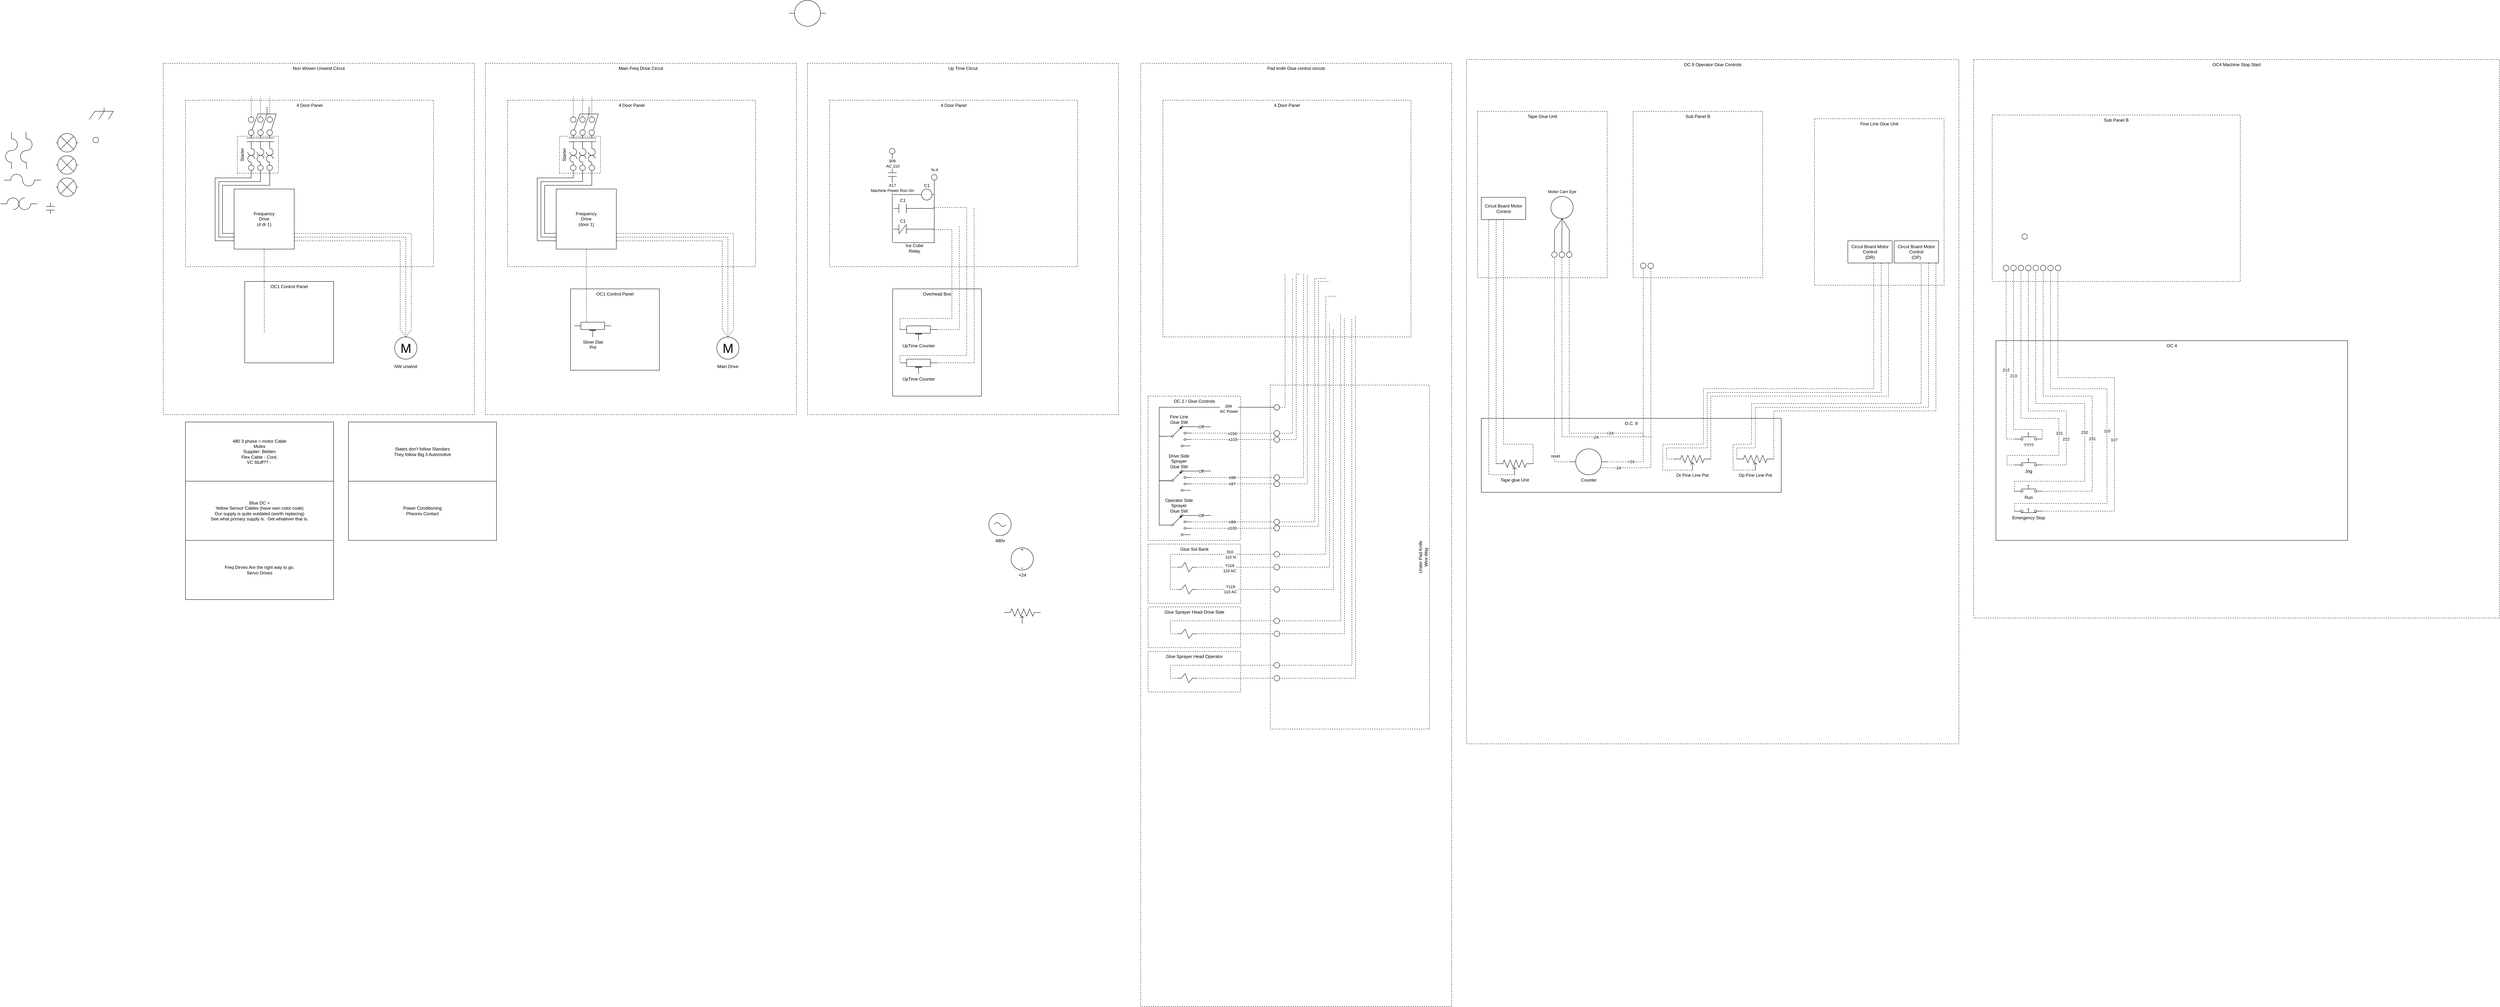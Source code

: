 <mxfile version="14.1.8" type="device"><diagram id="v03RZdQHT5_8ogMSly1L" name="Page-1"><mxGraphModel dx="3863" dy="3108" grid="1" gridSize="10" guides="1" tooltips="1" connect="1" arrows="1" fold="1" page="1" pageScale="1" pageWidth="850" pageHeight="1100" math="0" shadow="0"><root><mxCell id="0"/><mxCell id="ggtgZgbLihEckBEVyk4a-65" value="Diagrams" style="" parent="0"/><mxCell id="ggtgZgbLihEckBEVyk4a-66" value="Non Woven Unwind Circut" style="rounded=0;whiteSpace=wrap;html=1;dashed=1;connectable=0;verticalAlign=top;" parent="ggtgZgbLihEckBEVyk4a-65" vertex="1"><mxGeometry x="-20" y="-930" width="840" height="950" as="geometry"/></mxCell><mxCell id="ggtgZgbLihEckBEVyk4a-67" value="Main Freq Drive Circut" style="rounded=0;whiteSpace=wrap;html=1;dashed=1;connectable=0;verticalAlign=top;" parent="ggtgZgbLihEckBEVyk4a-65" vertex="1"><mxGeometry x="850" y="-930" width="840" height="950" as="geometry"/></mxCell><mxCell id="ggtgZgbLihEckBEVyk4a-118" value="Up Time Circut" style="rounded=0;whiteSpace=wrap;html=1;dashed=1;connectable=0;verticalAlign=top;" parent="ggtgZgbLihEckBEVyk4a-65" vertex="1"><mxGeometry x="1720" y="-930" width="840" height="950" as="geometry"/></mxCell><mxCell id="ggtgZgbLihEckBEVyk4a-188" value="Pad knife Glue control circuts" style="rounded=0;whiteSpace=wrap;html=1;dashed=1;connectable=0;verticalAlign=top;" parent="ggtgZgbLihEckBEVyk4a-65" vertex="1"><mxGeometry x="2620" y="-930" width="840" height="2550" as="geometry"/></mxCell><mxCell id="z1RKo3xkc9A3RBesRoqK-1" value="OC 9 Operator Glue Controls" style="rounded=0;whiteSpace=wrap;html=1;dashed=1;connectable=0;verticalAlign=top;" vertex="1" parent="ggtgZgbLihEckBEVyk4a-65"><mxGeometry x="3500" y="-940" width="1330" height="1850" as="geometry"/></mxCell><mxCell id="z1RKo3xkc9A3RBesRoqK-28" value="OC4 Machine Stop Start" style="rounded=0;whiteSpace=wrap;html=1;dashed=1;connectable=0;verticalAlign=top;" vertex="1" parent="ggtgZgbLihEckBEVyk4a-65"><mxGeometry x="4870" y="-940" width="1420" height="1510" as="geometry"/></mxCell><mxCell id="1" value="Circuts" style="" parent="0"/><mxCell id="ggtgZgbLihEckBEVyk4a-17" value="4 Door Panel" style="rounded=0;whiteSpace=wrap;html=1;dashed=1;connectable=0;verticalAlign=top;" parent="1" vertex="1"><mxGeometry x="40" y="-830" width="670" height="450" as="geometry"/></mxCell><mxCell id="ggtgZgbLihEckBEVyk4a-64" value="Starter" style="rounded=0;whiteSpace=wrap;html=1;dashed=1;connectable=0;verticalAlign=top;rotation=-90;" parent="1" vertex="1"><mxGeometry x="185.55" y="-738.18" width="99.88" height="111" as="geometry"/></mxCell><mxCell id="ggtgZgbLihEckBEVyk4a-68" value="4 Door Panel" style="rounded=0;whiteSpace=wrap;html=1;dashed=1;connectable=0;verticalAlign=top;" parent="1" vertex="1"><mxGeometry x="910" y="-830" width="670" height="450" as="geometry"/></mxCell><mxCell id="ggtgZgbLihEckBEVyk4a-69" value="Starter" style="rounded=0;whiteSpace=wrap;html=1;dashed=1;connectable=0;verticalAlign=top;rotation=-90;" parent="1" vertex="1"><mxGeometry x="1055.55" y="-738.18" width="99.88" height="111" as="geometry"/></mxCell><mxCell id="ggtgZgbLihEckBEVyk4a-119" value="4 Door Panel" style="rounded=0;whiteSpace=wrap;html=1;dashed=1;connectable=0;verticalAlign=top;" parent="1" vertex="1"><mxGeometry x="1780" y="-830" width="670" height="450" as="geometry"/></mxCell><mxCell id="ggtgZgbLihEckBEVyk4a-155" value="480 3 phase = motor Cable&lt;br&gt;Molex&lt;br&gt;Supplier: Belden&lt;br&gt;Flex Cable - Cord.&lt;br&gt;VC Stuff?? -&amp;nbsp;" style="rounded=0;whiteSpace=wrap;html=1;" parent="1" vertex="1"><mxGeometry x="40" y="40" width="400" height="160" as="geometry"/></mxCell><mxCell id="ggtgZgbLihEckBEVyk4a-156" value="Blue DC +&lt;br&gt;Yellow Sensor Cables (have own color code)&lt;br&gt;Our supply is quite outdated (worth replacing)&lt;br&gt;See what primary supply is.&amp;nbsp; Get whatever that is." style="rounded=0;whiteSpace=wrap;html=1;" parent="1" vertex="1"><mxGeometry x="40" y="200" width="400" height="160" as="geometry"/></mxCell><mxCell id="ggtgZgbLihEckBEVyk4a-157" value="States don't follow Standars&lt;br&gt;They follow Big 3 Automotive" style="rounded=0;whiteSpace=wrap;html=1;" parent="1" vertex="1"><mxGeometry x="480" y="40" width="400" height="160" as="geometry"/></mxCell><mxCell id="ggtgZgbLihEckBEVyk4a-158" value="Power Conditioning&lt;br&gt;Pheonix Contact" style="rounded=0;whiteSpace=wrap;html=1;" parent="1" vertex="1"><mxGeometry x="480" y="200" width="400" height="160" as="geometry"/></mxCell><mxCell id="ggtgZgbLihEckBEVyk4a-159" value="Freq Dirves Are the right way to go.&lt;br&gt;Servo Drives" style="rounded=0;whiteSpace=wrap;html=1;" parent="1" vertex="1"><mxGeometry x="40" y="360" width="400" height="160" as="geometry"/></mxCell><mxCell id="ggtgZgbLihEckBEVyk4a-189" value="4 Door Panel" style="rounded=0;whiteSpace=wrap;html=1;dashed=1;connectable=0;verticalAlign=top;" parent="1" vertex="1"><mxGeometry x="2680" y="-830" width="670" height="640" as="geometry"/></mxCell><mxCell id="ggtgZgbLihEckBEVyk4a-190" value="OC 2 / Glue Controls" style="rounded=0;whiteSpace=wrap;html=1;verticalAlign=top;connectable=0;dashed=1;" parent="1" vertex="1"><mxGeometry x="2640" y="-30" width="250" height="390" as="geometry"/></mxCell><mxCell id="ggtgZgbLihEckBEVyk4a-233" value="Under Pad Knife &lt;br&gt;Wire Way" style="rounded=0;whiteSpace=wrap;html=1;verticalAlign=bottom;connectable=0;dashed=1;horizontal=0;labelPosition=center;verticalLabelPosition=middle;align=center;" parent="1" vertex="1"><mxGeometry x="2970" y="-60" width="430" height="930" as="geometry"/></mxCell><mxCell id="ggtgZgbLihEckBEVyk4a-267" value="Glue Sol Bank" style="rounded=0;whiteSpace=wrap;html=1;verticalAlign=top;connectable=0;dashed=1;" parent="1" vertex="1"><mxGeometry x="2640" y="370" width="250" height="160" as="geometry"/></mxCell><mxCell id="ggtgZgbLihEckBEVyk4a-284" value="Glue Sprayer Head Drive Side" style="rounded=0;whiteSpace=wrap;html=1;verticalAlign=top;connectable=0;dashed=1;" parent="1" vertex="1"><mxGeometry x="2640" y="540" width="250" height="110" as="geometry"/></mxCell><mxCell id="ggtgZgbLihEckBEVyk4a-285" value="Glue Sprayer Head Operator" style="rounded=0;whiteSpace=wrap;html=1;verticalAlign=top;connectable=0;dashed=1;" parent="1" vertex="1"><mxGeometry x="2640" y="660" width="250" height="110" as="geometry"/></mxCell><mxCell id="z1RKo3xkc9A3RBesRoqK-3" value="O.C. 9" style="rounded=0;whiteSpace=wrap;html=1;verticalAlign=top;connectable=0;" vertex="1" parent="1"><mxGeometry x="3540" y="30" width="810" height="200" as="geometry"/></mxCell><mxCell id="z1RKo3xkc9A3RBesRoqK-72" value="Fine Line Glue Unit" style="rounded=0;whiteSpace=wrap;html=1;dashed=1;connectable=0;verticalAlign=top;" vertex="1" parent="1"><mxGeometry x="4440" y="-780" width="350" height="450" as="geometry"/></mxCell><mxCell id="z1RKo3xkc9A3RBesRoqK-2" value="Tape Glue Unit" style="rounded=0;whiteSpace=wrap;html=1;dashed=1;connectable=0;verticalAlign=top;" vertex="1" parent="1"><mxGeometry x="3530" y="-800" width="350" height="450" as="geometry"/></mxCell><mxCell id="z1RKo3xkc9A3RBesRoqK-76" value="Sub Panel B" style="rounded=0;whiteSpace=wrap;html=1;dashed=1;connectable=0;verticalAlign=top;" vertex="1" parent="1"><mxGeometry x="3950" y="-800" width="350" height="450" as="geometry"/></mxCell><mxCell id="z1RKo3xkc9A3RBesRoqK-29" value="Sub Panel B" style="rounded=0;whiteSpace=wrap;html=1;dashed=1;connectable=0;verticalAlign=top;" vertex="1" parent="1"><mxGeometry x="4920" y="-790" width="670" height="450" as="geometry"/></mxCell><mxCell id="z1RKo3xkc9A3RBesRoqK-30" value="OC 4" style="rounded=0;whiteSpace=wrap;html=1;verticalAlign=top;connectable=0;" vertex="1" parent="1"><mxGeometry x="4930" y="-180" width="950" height="540" as="geometry"/></mxCell><mxCell id="ggtgZgbLihEckBEVyk4a-6" value="Components" style="" parent="0"/><mxCell id="z1RKo3xkc9A3RBesRoqK-103" value="Circut Board Motor Control" style="rounded=0;whiteSpace=wrap;html=1;" vertex="1" parent="ggtgZgbLihEckBEVyk4a-6"><mxGeometry x="3540" y="-567.5" width="120" height="60" as="geometry"/></mxCell><mxCell id="ggtgZgbLihEckBEVyk4a-70" value="OC1 Control Panel" style="rounded=0;whiteSpace=wrap;html=1;verticalAlign=top;connectable=0;" parent="ggtgZgbLihEckBEVyk4a-6" vertex="1"><mxGeometry x="1080" y="-320" width="240" height="220" as="geometry"/></mxCell><mxCell id="ggtgZgbLihEckBEVyk4a-62" value="OC1 Control Panel" style="rounded=0;whiteSpace=wrap;html=1;verticalAlign=top;connectable=0;" parent="ggtgZgbLihEckBEVyk4a-6" vertex="1"><mxGeometry x="200" y="-340" width="240" height="220" as="geometry"/></mxCell><mxCell id="ggtgZgbLihEckBEVyk4a-23" value="" style="pointerEvents=1;verticalLabelPosition=bottom;shadow=0;dashed=0;align=center;html=1;verticalAlign=top;shape=mxgraph.electrical.miscellaneous.chassis;" parent="ggtgZgbLihEckBEVyk4a-6" vertex="1"><mxGeometry x="220" y="-812" width="65" height="62" as="geometry"/></mxCell><mxCell id="ggtgZgbLihEckBEVyk4a-18" value="" style="pointerEvents=1;verticalLabelPosition=bottom;shadow=0;dashed=0;align=center;html=1;verticalAlign=top;shape=mxgraph.electrical.miscellaneous.fuse_4;rotation=90;" parent="ggtgZgbLihEckBEVyk4a-6" vertex="1"><mxGeometry x="-480" y="-710" width="100" height="32" as="geometry"/></mxCell><mxCell id="ggtgZgbLihEckBEVyk4a-35" style="edgeStyle=orthogonalEdgeStyle;rounded=0;orthogonalLoop=1;jettySize=auto;html=1;exitX=0.5;exitY=0;exitDx=0;exitDy=0;endArrow=none;endFill=0;dashed=1;" parent="ggtgZgbLihEckBEVyk4a-6" source="ggtgZgbLihEckBEVyk4a-19" edge="1"><mxGeometry relative="1" as="geometry"><mxPoint x="242.714" y="-840" as="targetPoint"/></mxGeometry></mxCell><mxCell id="ggtgZgbLihEckBEVyk4a-19" value="" style="verticalLabelPosition=bottom;shadow=0;dashed=0;align=center;html=1;verticalAlign=top;strokeWidth=1;shape=ellipse;perimeter=ellipsePerimeter;" parent="ggtgZgbLihEckBEVyk4a-6" vertex="1"><mxGeometry x="235" y="-785" width="15" height="15" as="geometry"/></mxCell><mxCell id="ggtgZgbLihEckBEVyk4a-20" value="" style="pointerEvents=1;verticalLabelPosition=bottom;shadow=0;dashed=0;align=center;html=1;verticalAlign=top;shape=mxgraph.electrical.miscellaneous.light_bulb;" parent="ggtgZgbLihEckBEVyk4a-6" vertex="1"><mxGeometry x="-310" y="-740" width="60" height="50" as="geometry"/></mxCell><mxCell id="ggtgZgbLihEckBEVyk4a-21" value="" style="pointerEvents=1;verticalLabelPosition=bottom;shadow=0;dashed=0;align=center;html=1;verticalAlign=top;shape=mxgraph.electrical.electro-mechanical.relay_contacts;rotation=90;" parent="ggtgZgbLihEckBEVyk4a-6" vertex="1"><mxGeometry x="202.5" y="-735" width="30" height="24" as="geometry"/></mxCell><mxCell id="ggtgZgbLihEckBEVyk4a-11" value="" style="pointerEvents=1;verticalLabelPosition=bottom;shadow=0;dashed=0;align=center;html=1;verticalAlign=top;shape=mxgraph.electrical.miscellaneous.thermal_element" parent="ggtgZgbLihEckBEVyk4a-6" vertex="1"><mxGeometry x="-460" y="-566" width="100" height="32" as="geometry"/></mxCell><mxCell id="ggtgZgbLihEckBEVyk4a-12" value="" style="pointerEvents=1;verticalLabelPosition=bottom;shadow=0;dashed=0;align=center;html=1;verticalAlign=top;shape=mxgraph.electrical.miscellaneous.chassis;" parent="ggtgZgbLihEckBEVyk4a-6" vertex="1"><mxGeometry x="-220" y="-810" width="65" height="32" as="geometry"/></mxCell><mxCell id="ggtgZgbLihEckBEVyk4a-13" value="" style="pointerEvents=1;verticalLabelPosition=bottom;shadow=0;dashed=0;align=center;html=1;verticalAlign=top;shape=mxgraph.electrical.miscellaneous.fuse_4;" parent="ggtgZgbLihEckBEVyk4a-6" vertex="1"><mxGeometry x="-450" y="-630" width="100" height="32" as="geometry"/></mxCell><mxCell id="ggtgZgbLihEckBEVyk4a-14" value="" style="verticalLabelPosition=bottom;shadow=0;dashed=0;align=center;html=1;verticalAlign=top;strokeWidth=1;shape=ellipse;perimeter=ellipsePerimeter;" parent="ggtgZgbLihEckBEVyk4a-6" vertex="1"><mxGeometry x="-210" y="-730" width="15" height="15" as="geometry"/></mxCell><mxCell id="ggtgZgbLihEckBEVyk4a-15" value="" style="pointerEvents=1;verticalLabelPosition=bottom;shadow=0;dashed=0;align=center;html=1;verticalAlign=top;shape=mxgraph.electrical.miscellaneous.light_bulb;" parent="ggtgZgbLihEckBEVyk4a-6" vertex="1"><mxGeometry x="-310" y="-620" width="60" height="50" as="geometry"/></mxCell><mxCell id="ggtgZgbLihEckBEVyk4a-16" value="" style="pointerEvents=1;verticalLabelPosition=bottom;shadow=0;dashed=0;align=center;html=1;verticalAlign=top;shape=mxgraph.electrical.electro-mechanical.relay_contacts;rotation=90;" parent="ggtgZgbLihEckBEVyk4a-6" vertex="1"><mxGeometry x="-340" y="-550" width="30" height="24" as="geometry"/></mxCell><mxCell id="ggtgZgbLihEckBEVyk4a-22" value="" style="pointerEvents=1;verticalLabelPosition=bottom;shadow=0;dashed=0;align=center;html=1;verticalAlign=top;shape=mxgraph.electrical.miscellaneous.thermal_element;rotation=-90;" parent="ggtgZgbLihEckBEVyk4a-6" vertex="1"><mxGeometry x="188.75" y="-690" width="57.5" height="18.4" as="geometry"/></mxCell><mxCell id="ggtgZgbLihEckBEVyk4a-24" value="" style="pointerEvents=1;verticalLabelPosition=bottom;shadow=0;dashed=0;align=center;html=1;verticalAlign=top;shape=mxgraph.electrical.miscellaneous.fuse_4;rotation=-91;" parent="ggtgZgbLihEckBEVyk4a-6" vertex="1"><mxGeometry x="-440" y="-710" width="100" height="32" as="geometry"/></mxCell><mxCell id="ggtgZgbLihEckBEVyk4a-36" style="edgeStyle=orthogonalEdgeStyle;rounded=0;orthogonalLoop=1;jettySize=auto;html=1;exitX=0.5;exitY=0;exitDx=0;exitDy=0;endArrow=none;endFill=0;dashed=1;" parent="ggtgZgbLihEckBEVyk4a-6" source="ggtgZgbLihEckBEVyk4a-25" edge="1"><mxGeometry relative="1" as="geometry"><mxPoint x="267.286" y="-840" as="targetPoint"/></mxGeometry></mxCell><mxCell id="ggtgZgbLihEckBEVyk4a-25" value="" style="verticalLabelPosition=bottom;shadow=0;dashed=0;align=center;html=1;verticalAlign=top;strokeWidth=1;shape=ellipse;perimeter=ellipsePerimeter;" parent="ggtgZgbLihEckBEVyk4a-6" vertex="1"><mxGeometry x="260" y="-785" width="15" height="15" as="geometry"/></mxCell><mxCell id="ggtgZgbLihEckBEVyk4a-26" value="" style="pointerEvents=1;verticalLabelPosition=bottom;shadow=0;dashed=0;align=center;html=1;verticalAlign=top;shape=mxgraph.electrical.miscellaneous.light_bulb;" parent="ggtgZgbLihEckBEVyk4a-6" vertex="1"><mxGeometry x="-310" y="-680" width="60" height="50" as="geometry"/></mxCell><mxCell id="ggtgZgbLihEckBEVyk4a-34" style="edgeStyle=orthogonalEdgeStyle;rounded=0;orthogonalLoop=1;jettySize=auto;html=1;exitX=0.5;exitY=0;exitDx=0;exitDy=0;endArrow=none;endFill=0;dashed=1;" parent="ggtgZgbLihEckBEVyk4a-6" source="ggtgZgbLihEckBEVyk4a-30" edge="1"><mxGeometry relative="1" as="geometry"><mxPoint x="217.571" y="-840" as="targetPoint"/></mxGeometry></mxCell><mxCell id="ggtgZgbLihEckBEVyk4a-30" value="" style="verticalLabelPosition=bottom;shadow=0;dashed=0;align=center;html=1;verticalAlign=top;strokeWidth=1;shape=ellipse;perimeter=ellipsePerimeter;" parent="ggtgZgbLihEckBEVyk4a-6" vertex="1"><mxGeometry x="210" y="-785" width="15" height="15" as="geometry"/></mxCell><mxCell id="ggtgZgbLihEckBEVyk4a-33" value="" style="verticalLabelPosition=bottom;shadow=0;dashed=0;align=center;html=1;verticalAlign=top;strokeWidth=1;shape=ellipse;perimeter=ellipsePerimeter;" parent="ggtgZgbLihEckBEVyk4a-6" vertex="1"><mxGeometry x="210" y="-750" width="15" height="15" as="geometry"/></mxCell><mxCell id="ggtgZgbLihEckBEVyk4a-40" value="" style="pointerEvents=1;verticalLabelPosition=bottom;shadow=0;dashed=0;align=center;html=1;verticalAlign=top;shape=mxgraph.electrical.electro-mechanical.relay_contacts;rotation=90;" parent="ggtgZgbLihEckBEVyk4a-6" vertex="1"><mxGeometry x="252.5" y="-735" width="30" height="24" as="geometry"/></mxCell><mxCell id="ggtgZgbLihEckBEVyk4a-39" value="" style="pointerEvents=1;verticalLabelPosition=bottom;shadow=0;dashed=0;align=center;html=1;verticalAlign=top;shape=mxgraph.electrical.electro-mechanical.relay_contacts;rotation=90;" parent="ggtgZgbLihEckBEVyk4a-6" vertex="1"><mxGeometry x="227.5" y="-735" width="30" height="24" as="geometry"/></mxCell><mxCell id="ggtgZgbLihEckBEVyk4a-31" value="" style="verticalLabelPosition=bottom;shadow=0;dashed=0;align=center;html=1;verticalAlign=top;strokeWidth=1;shape=ellipse;perimeter=ellipsePerimeter;" parent="ggtgZgbLihEckBEVyk4a-6" vertex="1"><mxGeometry x="260" y="-750" width="15" height="15" as="geometry"/></mxCell><mxCell id="ggtgZgbLihEckBEVyk4a-32" value="" style="verticalLabelPosition=bottom;shadow=0;dashed=0;align=center;html=1;verticalAlign=top;strokeWidth=1;shape=ellipse;perimeter=ellipsePerimeter;" parent="ggtgZgbLihEckBEVyk4a-6" vertex="1"><mxGeometry x="235" y="-750" width="15" height="15" as="geometry"/></mxCell><mxCell id="ggtgZgbLihEckBEVyk4a-42" value="" style="pointerEvents=1;verticalLabelPosition=bottom;shadow=0;dashed=0;align=center;html=1;verticalAlign=top;shape=mxgraph.electrical.miscellaneous.thermal_element;rotation=-90;" parent="ggtgZgbLihEckBEVyk4a-6" vertex="1"><mxGeometry x="213.75" y="-690" width="57.5" height="18.4" as="geometry"/></mxCell><mxCell id="ggtgZgbLihEckBEVyk4a-43" value="" style="pointerEvents=1;verticalLabelPosition=bottom;shadow=0;dashed=0;align=center;html=1;verticalAlign=top;shape=mxgraph.electrical.miscellaneous.thermal_element;rotation=-90;" parent="ggtgZgbLihEckBEVyk4a-6" vertex="1"><mxGeometry x="238.75" y="-690" width="57.5" height="18.4" as="geometry"/></mxCell><mxCell id="ggtgZgbLihEckBEVyk4a-52" style="edgeStyle=orthogonalEdgeStyle;rounded=0;orthogonalLoop=1;jettySize=auto;html=1;exitX=0.5;exitY=1;exitDx=0;exitDy=0;endArrow=none;endFill=0;" parent="ggtgZgbLihEckBEVyk4a-6" source="ggtgZgbLihEckBEVyk4a-44" target="ggtgZgbLihEckBEVyk4a-49" edge="1"><mxGeometry relative="1" as="geometry"><mxPoint x="160" y="-490" as="targetPoint"/><Array as="points"><mxPoint x="268" y="-600"/><mxPoint x="140" y="-600"/><mxPoint x="140" y="-470"/></Array></mxGeometry></mxCell><mxCell id="ggtgZgbLihEckBEVyk4a-44" value="" style="verticalLabelPosition=bottom;shadow=0;dashed=0;align=center;html=1;verticalAlign=top;strokeWidth=1;shape=ellipse;perimeter=ellipsePerimeter;" parent="ggtgZgbLihEckBEVyk4a-6" vertex="1"><mxGeometry x="260" y="-655" width="15" height="15" as="geometry"/></mxCell><mxCell id="ggtgZgbLihEckBEVyk4a-51" style="edgeStyle=orthogonalEdgeStyle;rounded=0;orthogonalLoop=1;jettySize=auto;html=1;exitX=0.5;exitY=1;exitDx=0;exitDy=0;entryX=0;entryY=0.651;entryDx=0;entryDy=0;entryPerimeter=0;endArrow=none;endFill=0;" parent="ggtgZgbLihEckBEVyk4a-6" source="ggtgZgbLihEckBEVyk4a-45" target="ggtgZgbLihEckBEVyk4a-49" edge="1"><mxGeometry relative="1" as="geometry"><Array as="points"><mxPoint x="243" y="-610"/><mxPoint x="130" y="-610"/><mxPoint x="130" y="-460"/><mxPoint x="171" y="-460"/></Array></mxGeometry></mxCell><mxCell id="ggtgZgbLihEckBEVyk4a-45" value="" style="verticalLabelPosition=bottom;shadow=0;dashed=0;align=center;html=1;verticalAlign=top;strokeWidth=1;shape=ellipse;perimeter=ellipsePerimeter;" parent="ggtgZgbLihEckBEVyk4a-6" vertex="1"><mxGeometry x="235" y="-655" width="15" height="15" as="geometry"/></mxCell><mxCell id="ggtgZgbLihEckBEVyk4a-50" style="edgeStyle=orthogonalEdgeStyle;rounded=0;orthogonalLoop=1;jettySize=auto;html=1;exitX=0.5;exitY=1;exitDx=0;exitDy=0;entryX=0;entryY=0.75;entryDx=0;entryDy=0;endArrow=none;endFill=0;" parent="ggtgZgbLihEckBEVyk4a-6" source="ggtgZgbLihEckBEVyk4a-46" target="ggtgZgbLihEckBEVyk4a-49" edge="1"><mxGeometry relative="1" as="geometry"><Array as="points"><mxPoint x="218" y="-620"/><mxPoint x="120" y="-620"/><mxPoint x="120" y="-450"/><mxPoint x="171" y="-450"/></Array></mxGeometry></mxCell><mxCell id="ggtgZgbLihEckBEVyk4a-46" value="" style="verticalLabelPosition=bottom;shadow=0;dashed=0;align=center;html=1;verticalAlign=top;strokeWidth=1;shape=ellipse;perimeter=ellipsePerimeter;" parent="ggtgZgbLihEckBEVyk4a-6" vertex="1"><mxGeometry x="210" y="-655" width="15" height="15" as="geometry"/></mxCell><mxCell id="ggtgZgbLihEckBEVyk4a-56" style="edgeStyle=orthogonalEdgeStyle;rounded=0;orthogonalLoop=1;jettySize=auto;html=1;endArrow=none;endFill=0;dashed=1;" parent="ggtgZgbLihEckBEVyk4a-6" source="ggtgZgbLihEckBEVyk4a-49" edge="1"><mxGeometry relative="1" as="geometry"><mxPoint x="650" y="-210" as="targetPoint"/><Array as="points"><mxPoint x="650" y="-470"/><mxPoint x="650" y="-230"/></Array></mxGeometry></mxCell><mxCell id="ggtgZgbLihEckBEVyk4a-57" style="edgeStyle=orthogonalEdgeStyle;rounded=0;orthogonalLoop=1;jettySize=auto;html=1;endArrow=none;endFill=0;entryX=0.5;entryY=0;entryDx=0;entryDy=0;dashed=1;" parent="ggtgZgbLihEckBEVyk4a-6" source="ggtgZgbLihEckBEVyk4a-49" target="ggtgZgbLihEckBEVyk4a-54" edge="1"><mxGeometry relative="1" as="geometry"><mxPoint x="630" y="-230" as="targetPoint"/><Array as="points"><mxPoint x="635" y="-460"/></Array></mxGeometry></mxCell><mxCell id="ggtgZgbLihEckBEVyk4a-58" style="edgeStyle=orthogonalEdgeStyle;rounded=0;orthogonalLoop=1;jettySize=auto;html=1;endArrow=none;endFill=0;dashed=1;" parent="ggtgZgbLihEckBEVyk4a-6" source="ggtgZgbLihEckBEVyk4a-49" edge="1"><mxGeometry relative="1" as="geometry"><mxPoint x="620" y="-210" as="targetPoint"/><Array as="points"><mxPoint x="620" y="-450"/></Array></mxGeometry></mxCell><mxCell id="ggtgZgbLihEckBEVyk4a-63" style="edgeStyle=none;rounded=0;orthogonalLoop=1;jettySize=auto;html=1;exitX=0.5;exitY=1;exitDx=0;exitDy=0;dashed=1;endArrow=none;endFill=0;" parent="ggtgZgbLihEckBEVyk4a-6" source="ggtgZgbLihEckBEVyk4a-49" edge="1"><mxGeometry relative="1" as="geometry"><mxPoint x="253" y="-200" as="targetPoint"/></mxGeometry></mxCell><mxCell id="ggtgZgbLihEckBEVyk4a-49" value="Frequency&lt;br&gt;Drive&lt;br&gt;(4 dr 1)" style="whiteSpace=wrap;html=1;aspect=fixed;" parent="ggtgZgbLihEckBEVyk4a-6" vertex="1"><mxGeometry x="171.25" y="-590" width="162.5" height="162.5" as="geometry"/></mxCell><mxCell id="ggtgZgbLihEckBEVyk4a-53" value="" style="group" parent="ggtgZgbLihEckBEVyk4a-6" vertex="1" connectable="0"><mxGeometry x="600" y="-190" width="70" height="90" as="geometry"/></mxCell><mxCell id="ggtgZgbLihEckBEVyk4a-54" value="M" style="verticalLabelPosition=middle;shadow=0;dashed=0;align=center;html=1;verticalAlign=middle;strokeWidth=1;shape=ellipse;aspect=fixed;fontSize=35;" parent="ggtgZgbLihEckBEVyk4a-53" vertex="1"><mxGeometry x="5" width="60" height="60" as="geometry"/></mxCell><mxCell id="ggtgZgbLihEckBEVyk4a-55" value="NW unwind" style="text;html=1;strokeColor=none;fillColor=none;align=center;verticalAlign=middle;whiteSpace=wrap;rounded=0;" parent="ggtgZgbLihEckBEVyk4a-53" vertex="1"><mxGeometry y="70" width="70" height="20" as="geometry"/></mxCell><mxCell id="ggtgZgbLihEckBEVyk4a-59" style="rounded=0;orthogonalLoop=1;jettySize=auto;html=1;exitX=0.5;exitY=0;exitDx=0;exitDy=0;endArrow=none;endFill=0;dashed=1;" parent="ggtgZgbLihEckBEVyk4a-6" source="ggtgZgbLihEckBEVyk4a-54" edge="1"><mxGeometry relative="1" as="geometry"><mxPoint x="650" y="-210" as="targetPoint"/></mxGeometry></mxCell><mxCell id="ggtgZgbLihEckBEVyk4a-60" style="edgeStyle=none;rounded=0;orthogonalLoop=1;jettySize=auto;html=1;exitX=0.5;exitY=0;exitDx=0;exitDy=0;endArrow=none;endFill=0;dashed=1;" parent="ggtgZgbLihEckBEVyk4a-6" source="ggtgZgbLihEckBEVyk4a-54" edge="1"><mxGeometry relative="1" as="geometry"><mxPoint x="620" y="-210" as="targetPoint"/></mxGeometry></mxCell><mxCell id="ggtgZgbLihEckBEVyk4a-71" value="" style="pointerEvents=1;verticalLabelPosition=bottom;shadow=0;dashed=0;align=center;html=1;verticalAlign=top;shape=mxgraph.electrical.miscellaneous.chassis;" parent="ggtgZgbLihEckBEVyk4a-6" vertex="1"><mxGeometry x="1090" y="-812" width="65" height="62" as="geometry"/></mxCell><mxCell id="ggtgZgbLihEckBEVyk4a-72" style="edgeStyle=orthogonalEdgeStyle;rounded=0;orthogonalLoop=1;jettySize=auto;html=1;exitX=0.5;exitY=0;exitDx=0;exitDy=0;endArrow=none;endFill=0;dashed=1;" parent="ggtgZgbLihEckBEVyk4a-6" source="ggtgZgbLihEckBEVyk4a-73" edge="1"><mxGeometry relative="1" as="geometry"><mxPoint x="1112.714" y="-840" as="targetPoint"/></mxGeometry></mxCell><mxCell id="ggtgZgbLihEckBEVyk4a-73" value="" style="verticalLabelPosition=bottom;shadow=0;dashed=0;align=center;html=1;verticalAlign=top;strokeWidth=1;shape=ellipse;perimeter=ellipsePerimeter;" parent="ggtgZgbLihEckBEVyk4a-6" vertex="1"><mxGeometry x="1105" y="-785" width="15" height="15" as="geometry"/></mxCell><mxCell id="ggtgZgbLihEckBEVyk4a-74" value="" style="pointerEvents=1;verticalLabelPosition=bottom;shadow=0;dashed=0;align=center;html=1;verticalAlign=top;shape=mxgraph.electrical.electro-mechanical.relay_contacts;rotation=90;" parent="ggtgZgbLihEckBEVyk4a-6" vertex="1"><mxGeometry x="1072.5" y="-735" width="30" height="24" as="geometry"/></mxCell><mxCell id="ggtgZgbLihEckBEVyk4a-75" value="" style="pointerEvents=1;verticalLabelPosition=bottom;shadow=0;dashed=0;align=center;html=1;verticalAlign=top;shape=mxgraph.electrical.miscellaneous.thermal_element;rotation=-90;" parent="ggtgZgbLihEckBEVyk4a-6" vertex="1"><mxGeometry x="1058.75" y="-690" width="57.5" height="18.4" as="geometry"/></mxCell><mxCell id="ggtgZgbLihEckBEVyk4a-76" style="edgeStyle=orthogonalEdgeStyle;rounded=0;orthogonalLoop=1;jettySize=auto;html=1;exitX=0.5;exitY=0;exitDx=0;exitDy=0;endArrow=none;endFill=0;dashed=1;" parent="ggtgZgbLihEckBEVyk4a-6" source="ggtgZgbLihEckBEVyk4a-77" edge="1"><mxGeometry relative="1" as="geometry"><mxPoint x="1137.286" y="-840" as="targetPoint"/></mxGeometry></mxCell><mxCell id="ggtgZgbLihEckBEVyk4a-77" value="" style="verticalLabelPosition=bottom;shadow=0;dashed=0;align=center;html=1;verticalAlign=top;strokeWidth=1;shape=ellipse;perimeter=ellipsePerimeter;" parent="ggtgZgbLihEckBEVyk4a-6" vertex="1"><mxGeometry x="1130" y="-785" width="15" height="15" as="geometry"/></mxCell><mxCell id="ggtgZgbLihEckBEVyk4a-78" style="edgeStyle=orthogonalEdgeStyle;rounded=0;orthogonalLoop=1;jettySize=auto;html=1;exitX=0.5;exitY=0;exitDx=0;exitDy=0;endArrow=none;endFill=0;dashed=1;" parent="ggtgZgbLihEckBEVyk4a-6" source="ggtgZgbLihEckBEVyk4a-79" edge="1"><mxGeometry relative="1" as="geometry"><mxPoint x="1087.571" y="-840" as="targetPoint"/></mxGeometry></mxCell><mxCell id="ggtgZgbLihEckBEVyk4a-79" value="" style="verticalLabelPosition=bottom;shadow=0;dashed=0;align=center;html=1;verticalAlign=top;strokeWidth=1;shape=ellipse;perimeter=ellipsePerimeter;" parent="ggtgZgbLihEckBEVyk4a-6" vertex="1"><mxGeometry x="1080" y="-785" width="15" height="15" as="geometry"/></mxCell><mxCell id="ggtgZgbLihEckBEVyk4a-80" value="" style="verticalLabelPosition=bottom;shadow=0;dashed=0;align=center;html=1;verticalAlign=top;strokeWidth=1;shape=ellipse;perimeter=ellipsePerimeter;" parent="ggtgZgbLihEckBEVyk4a-6" vertex="1"><mxGeometry x="1080" y="-750" width="15" height="15" as="geometry"/></mxCell><mxCell id="ggtgZgbLihEckBEVyk4a-81" value="" style="pointerEvents=1;verticalLabelPosition=bottom;shadow=0;dashed=0;align=center;html=1;verticalAlign=top;shape=mxgraph.electrical.electro-mechanical.relay_contacts;rotation=90;" parent="ggtgZgbLihEckBEVyk4a-6" vertex="1"><mxGeometry x="1122.5" y="-735" width="30" height="24" as="geometry"/></mxCell><mxCell id="ggtgZgbLihEckBEVyk4a-82" value="" style="pointerEvents=1;verticalLabelPosition=bottom;shadow=0;dashed=0;align=center;html=1;verticalAlign=top;shape=mxgraph.electrical.electro-mechanical.relay_contacts;rotation=90;" parent="ggtgZgbLihEckBEVyk4a-6" vertex="1"><mxGeometry x="1097.5" y="-735" width="30" height="24" as="geometry"/></mxCell><mxCell id="ggtgZgbLihEckBEVyk4a-83" value="" style="verticalLabelPosition=bottom;shadow=0;dashed=0;align=center;html=1;verticalAlign=top;strokeWidth=1;shape=ellipse;perimeter=ellipsePerimeter;" parent="ggtgZgbLihEckBEVyk4a-6" vertex="1"><mxGeometry x="1130" y="-750" width="15" height="15" as="geometry"/></mxCell><mxCell id="ggtgZgbLihEckBEVyk4a-84" value="" style="verticalLabelPosition=bottom;shadow=0;dashed=0;align=center;html=1;verticalAlign=top;strokeWidth=1;shape=ellipse;perimeter=ellipsePerimeter;" parent="ggtgZgbLihEckBEVyk4a-6" vertex="1"><mxGeometry x="1105" y="-750" width="15" height="15" as="geometry"/></mxCell><mxCell id="ggtgZgbLihEckBEVyk4a-85" value="" style="pointerEvents=1;verticalLabelPosition=bottom;shadow=0;dashed=0;align=center;html=1;verticalAlign=top;shape=mxgraph.electrical.miscellaneous.thermal_element;rotation=-90;" parent="ggtgZgbLihEckBEVyk4a-6" vertex="1"><mxGeometry x="1083.75" y="-690" width="57.5" height="18.4" as="geometry"/></mxCell><mxCell id="ggtgZgbLihEckBEVyk4a-86" value="" style="pointerEvents=1;verticalLabelPosition=bottom;shadow=0;dashed=0;align=center;html=1;verticalAlign=top;shape=mxgraph.electrical.miscellaneous.thermal_element;rotation=-90;" parent="ggtgZgbLihEckBEVyk4a-6" vertex="1"><mxGeometry x="1108.75" y="-690" width="57.5" height="18.4" as="geometry"/></mxCell><mxCell id="ggtgZgbLihEckBEVyk4a-87" style="edgeStyle=orthogonalEdgeStyle;rounded=0;orthogonalLoop=1;jettySize=auto;html=1;exitX=0.5;exitY=1;exitDx=0;exitDy=0;endArrow=none;endFill=0;" parent="ggtgZgbLihEckBEVyk4a-6" source="ggtgZgbLihEckBEVyk4a-88" target="ggtgZgbLihEckBEVyk4a-97" edge="1"><mxGeometry relative="1" as="geometry"><mxPoint x="1030" y="-490" as="targetPoint"/><Array as="points"><mxPoint x="1138" y="-600"/><mxPoint x="1010" y="-600"/><mxPoint x="1010" y="-470"/></Array></mxGeometry></mxCell><mxCell id="ggtgZgbLihEckBEVyk4a-88" value="" style="verticalLabelPosition=bottom;shadow=0;dashed=0;align=center;html=1;verticalAlign=top;strokeWidth=1;shape=ellipse;perimeter=ellipsePerimeter;" parent="ggtgZgbLihEckBEVyk4a-6" vertex="1"><mxGeometry x="1130" y="-655" width="15" height="15" as="geometry"/></mxCell><mxCell id="ggtgZgbLihEckBEVyk4a-89" style="edgeStyle=orthogonalEdgeStyle;rounded=0;orthogonalLoop=1;jettySize=auto;html=1;exitX=0.5;exitY=1;exitDx=0;exitDy=0;entryX=0;entryY=0.651;entryDx=0;entryDy=0;entryPerimeter=0;endArrow=none;endFill=0;" parent="ggtgZgbLihEckBEVyk4a-6" source="ggtgZgbLihEckBEVyk4a-90" target="ggtgZgbLihEckBEVyk4a-97" edge="1"><mxGeometry relative="1" as="geometry"><Array as="points"><mxPoint x="1113" y="-610"/><mxPoint x="1000" y="-610"/><mxPoint x="1000" y="-460"/><mxPoint x="1041" y="-460"/></Array></mxGeometry></mxCell><mxCell id="ggtgZgbLihEckBEVyk4a-90" value="" style="verticalLabelPosition=bottom;shadow=0;dashed=0;align=center;html=1;verticalAlign=top;strokeWidth=1;shape=ellipse;perimeter=ellipsePerimeter;" parent="ggtgZgbLihEckBEVyk4a-6" vertex="1"><mxGeometry x="1105" y="-655" width="15" height="15" as="geometry"/></mxCell><mxCell id="ggtgZgbLihEckBEVyk4a-91" style="edgeStyle=orthogonalEdgeStyle;rounded=0;orthogonalLoop=1;jettySize=auto;html=1;exitX=0.5;exitY=1;exitDx=0;exitDy=0;entryX=0;entryY=0.75;entryDx=0;entryDy=0;endArrow=none;endFill=0;" parent="ggtgZgbLihEckBEVyk4a-6" source="ggtgZgbLihEckBEVyk4a-92" target="ggtgZgbLihEckBEVyk4a-97" edge="1"><mxGeometry relative="1" as="geometry"><Array as="points"><mxPoint x="1088" y="-620"/><mxPoint x="990" y="-620"/><mxPoint x="990" y="-450"/><mxPoint x="1041" y="-450"/></Array></mxGeometry></mxCell><mxCell id="ggtgZgbLihEckBEVyk4a-92" value="" style="verticalLabelPosition=bottom;shadow=0;dashed=0;align=center;html=1;verticalAlign=top;strokeWidth=1;shape=ellipse;perimeter=ellipsePerimeter;" parent="ggtgZgbLihEckBEVyk4a-6" vertex="1"><mxGeometry x="1080" y="-655" width="15" height="15" as="geometry"/></mxCell><mxCell id="ggtgZgbLihEckBEVyk4a-93" style="edgeStyle=orthogonalEdgeStyle;rounded=0;orthogonalLoop=1;jettySize=auto;html=1;endArrow=none;endFill=0;dashed=1;" parent="ggtgZgbLihEckBEVyk4a-6" source="ggtgZgbLihEckBEVyk4a-97" edge="1"><mxGeometry relative="1" as="geometry"><mxPoint x="1520" y="-210" as="targetPoint"/><Array as="points"><mxPoint x="1520" y="-470"/><mxPoint x="1520" y="-230"/></Array></mxGeometry></mxCell><mxCell id="ggtgZgbLihEckBEVyk4a-94" style="edgeStyle=orthogonalEdgeStyle;rounded=0;orthogonalLoop=1;jettySize=auto;html=1;endArrow=none;endFill=0;entryX=0.5;entryY=0;entryDx=0;entryDy=0;dashed=1;" parent="ggtgZgbLihEckBEVyk4a-6" source="ggtgZgbLihEckBEVyk4a-97" target="ggtgZgbLihEckBEVyk4a-99" edge="1"><mxGeometry relative="1" as="geometry"><mxPoint x="1500" y="-230" as="targetPoint"/><Array as="points"><mxPoint x="1505" y="-460"/></Array></mxGeometry></mxCell><mxCell id="ggtgZgbLihEckBEVyk4a-95" style="edgeStyle=orthogonalEdgeStyle;rounded=0;orthogonalLoop=1;jettySize=auto;html=1;endArrow=none;endFill=0;dashed=1;" parent="ggtgZgbLihEckBEVyk4a-6" source="ggtgZgbLihEckBEVyk4a-97" edge="1"><mxGeometry relative="1" as="geometry"><mxPoint x="1490" y="-210" as="targetPoint"/><Array as="points"><mxPoint x="1490" y="-450"/></Array></mxGeometry></mxCell><mxCell id="ggtgZgbLihEckBEVyk4a-113" style="edgeStyle=orthogonalEdgeStyle;rounded=0;orthogonalLoop=1;jettySize=auto;html=1;exitX=0.5;exitY=1;exitDx=0;exitDy=0;dashed=1;endArrow=none;endFill=0;" parent="ggtgZgbLihEckBEVyk4a-6" source="ggtgZgbLihEckBEVyk4a-97" target="ggtgZgbLihEckBEVyk4a-103" edge="1"><mxGeometry relative="1" as="geometry"><mxPoint x="1122.882" y="-240" as="targetPoint"/><Array as="points"><mxPoint x="1123" y="-329"/><mxPoint x="1123" y="-329"/></Array></mxGeometry></mxCell><mxCell id="ggtgZgbLihEckBEVyk4a-97" value="Frequency&lt;br&gt;Drive&lt;br&gt;(door 1)" style="whiteSpace=wrap;html=1;aspect=fixed;" parent="ggtgZgbLihEckBEVyk4a-6" vertex="1"><mxGeometry x="1041.25" y="-590" width="162.5" height="162.5" as="geometry"/></mxCell><mxCell id="ggtgZgbLihEckBEVyk4a-98" value="" style="group" parent="ggtgZgbLihEckBEVyk4a-6" vertex="1" connectable="0"><mxGeometry x="1470" y="-190" width="70" height="90" as="geometry"/></mxCell><mxCell id="ggtgZgbLihEckBEVyk4a-99" value="M" style="verticalLabelPosition=middle;shadow=0;dashed=0;align=center;html=1;verticalAlign=middle;strokeWidth=1;shape=ellipse;aspect=fixed;fontSize=35;" parent="ggtgZgbLihEckBEVyk4a-98" vertex="1"><mxGeometry x="5" width="60" height="60" as="geometry"/></mxCell><mxCell id="ggtgZgbLihEckBEVyk4a-100" value="Main Drive" style="text;html=1;strokeColor=none;fillColor=none;align=center;verticalAlign=middle;whiteSpace=wrap;rounded=0;" parent="ggtgZgbLihEckBEVyk4a-98" vertex="1"><mxGeometry y="70" width="70" height="20" as="geometry"/></mxCell><mxCell id="ggtgZgbLihEckBEVyk4a-101" style="rounded=0;orthogonalLoop=1;jettySize=auto;html=1;exitX=0.5;exitY=0;exitDx=0;exitDy=0;endArrow=none;endFill=0;dashed=1;" parent="ggtgZgbLihEckBEVyk4a-6" source="ggtgZgbLihEckBEVyk4a-99" edge="1"><mxGeometry relative="1" as="geometry"><mxPoint x="1520" y="-210" as="targetPoint"/></mxGeometry></mxCell><mxCell id="ggtgZgbLihEckBEVyk4a-102" style="edgeStyle=none;rounded=0;orthogonalLoop=1;jettySize=auto;html=1;exitX=0.5;exitY=0;exitDx=0;exitDy=0;endArrow=none;endFill=0;dashed=1;" parent="ggtgZgbLihEckBEVyk4a-6" source="ggtgZgbLihEckBEVyk4a-99" edge="1"><mxGeometry relative="1" as="geometry"><mxPoint x="1490" y="-210" as="targetPoint"/></mxGeometry></mxCell><mxCell id="ggtgZgbLihEckBEVyk4a-103" value="Silver Dial&lt;br&gt;Pot" style="pointerEvents=1;verticalLabelPosition=bottom;shadow=0;dashed=0;align=center;html=1;verticalAlign=top;shape=mxgraph.electrical.resistors.trimmer_pot_1;" parent="ggtgZgbLihEckBEVyk4a-6" vertex="1"><mxGeometry x="1090.0" y="-230" width="100" height="40" as="geometry"/></mxCell><mxCell id="ggtgZgbLihEckBEVyk4a-121" value="Overhead Box" style="rounded=0;whiteSpace=wrap;html=1;verticalAlign=top;connectable=0;" parent="ggtgZgbLihEckBEVyk4a-6" vertex="1"><mxGeometry x="1950" y="-320" width="240" height="290" as="geometry"/></mxCell><mxCell id="ggtgZgbLihEckBEVyk4a-147" style="edgeStyle=orthogonalEdgeStyle;rounded=0;orthogonalLoop=1;jettySize=auto;html=1;dashed=1;endArrow=none;endFill=0;entryX=0;entryY=0.25;entryDx=0;entryDy=0;entryPerimeter=0;" parent="ggtgZgbLihEckBEVyk4a-6" target="ggtgZgbLihEckBEVyk4a-154" edge="1"><mxGeometry relative="1" as="geometry"><mxPoint x="1992.882" y="-240" as="targetPoint"/><mxPoint x="2060" y="-480" as="sourcePoint"/><Array as="points"><mxPoint x="2110" y="-480"/><mxPoint x="2110" y="-240"/><mxPoint x="1970" y="-240"/></Array></mxGeometry></mxCell><mxCell id="ggtgZgbLihEckBEVyk4a-317" style="edgeStyle=orthogonalEdgeStyle;rounded=0;orthogonalLoop=1;jettySize=auto;html=1;exitX=1;exitY=0.25;exitDx=0;exitDy=0;exitPerimeter=0;dashed=1;endArrow=none;endFill=0;" parent="ggtgZgbLihEckBEVyk4a-6" source="ggtgZgbLihEckBEVyk4a-154" edge="1"><mxGeometry relative="1" as="geometry"><mxPoint x="2130" y="-490" as="targetPoint"/></mxGeometry></mxCell><mxCell id="ggtgZgbLihEckBEVyk4a-154" value="UpTime Counter&lt;br&gt;" style="pointerEvents=1;verticalLabelPosition=bottom;shadow=0;dashed=0;align=center;html=1;verticalAlign=top;shape=mxgraph.electrical.resistors.trimmer_pot_1;" parent="ggtgZgbLihEckBEVyk4a-6" vertex="1"><mxGeometry x="1970.0" y="-220" width="100" height="40" as="geometry"/></mxCell><mxCell id="ggtgZgbLihEckBEVyk4a-316" style="edgeStyle=orthogonalEdgeStyle;rounded=0;orthogonalLoop=1;jettySize=auto;html=1;exitX=1;exitY=0.25;exitDx=0;exitDy=0;exitPerimeter=0;dashed=1;endArrow=none;endFill=0;" parent="ggtgZgbLihEckBEVyk4a-6" source="ggtgZgbLihEckBEVyk4a-160" edge="1"><mxGeometry relative="1" as="geometry"><mxPoint x="2170" y="-540" as="targetPoint"/></mxGeometry></mxCell><mxCell id="ggtgZgbLihEckBEVyk4a-160" value="UpTime Counter&lt;br&gt;" style="pointerEvents=1;verticalLabelPosition=bottom;shadow=0;dashed=0;align=center;html=1;verticalAlign=top;shape=mxgraph.electrical.resistors.trimmer_pot_1;" parent="ggtgZgbLihEckBEVyk4a-6" vertex="1"><mxGeometry x="1970.0" y="-130" width="100" height="40" as="geometry"/></mxCell><mxCell id="ggtgZgbLihEckBEVyk4a-161" style="edgeStyle=orthogonalEdgeStyle;rounded=0;orthogonalLoop=1;jettySize=auto;html=1;dashed=1;endArrow=none;endFill=0;snapToPoint=0;connectable=1;entryX=0;entryY=0.25;entryDx=0;entryDy=0;entryPerimeter=0;" parent="ggtgZgbLihEckBEVyk4a-6" target="ggtgZgbLihEckBEVyk4a-160" edge="1"><mxGeometry relative="1" as="geometry"><mxPoint x="2060" y="-540" as="sourcePoint"/><mxPoint x="2150.029" y="-223" as="targetPoint"/><Array as="points"><mxPoint x="2150" y="-540"/><mxPoint x="2150" y="-140"/><mxPoint x="1970" y="-140"/></Array></mxGeometry></mxCell><mxCell id="ggtgZgbLihEckBEVyk4a-164" value="" style="pointerEvents=1;verticalLabelPosition=bottom;shadow=0;dashed=0;align=center;html=1;verticalAlign=top;shape=mxgraph.electrical.electro-mechanical.relay_coil_2;" parent="ggtgZgbLihEckBEVyk4a-6" vertex="1"><mxGeometry x="1670" y="-1100" width="100" height="70" as="geometry"/></mxCell><mxCell id="ggtgZgbLihEckBEVyk4a-176" style="edgeStyle=orthogonalEdgeStyle;rounded=0;orthogonalLoop=1;jettySize=auto;html=1;exitX=0;exitY=0.5;exitDx=0;exitDy=0;exitPerimeter=0;endArrow=none;endFill=0;" parent="ggtgZgbLihEckBEVyk4a-6" source="ggtgZgbLihEckBEVyk4a-166" edge="1"><mxGeometry relative="1" as="geometry"><mxPoint x="1952" y="-574.714" as="targetPoint"/></mxGeometry></mxCell><mxCell id="ggtgZgbLihEckBEVyk4a-166" value="C1" style="pointerEvents=1;verticalLabelPosition=top;shadow=0;dashed=0;align=center;html=1;verticalAlign=bottom;shape=mxgraph.electrical.electro-mechanical.relay_coil_2;horizontal=1;labelPosition=center;" parent="ggtgZgbLihEckBEVyk4a-6" vertex="1"><mxGeometry x="2022" y="-590" width="40" height="30" as="geometry"/></mxCell><mxCell id="ggtgZgbLihEckBEVyk4a-178" style="edgeStyle=orthogonalEdgeStyle;rounded=0;orthogonalLoop=1;jettySize=auto;html=1;exitX=1;exitY=0.5;exitDx=0;exitDy=0;exitPerimeter=0;endArrow=none;endFill=0;connectable=1;" parent="ggtgZgbLihEckBEVyk4a-6" source="ggtgZgbLihEckBEVyk4a-167" edge="1"><mxGeometry relative="1" as="geometry"><mxPoint x="2062" y="-537.571" as="targetPoint"/></mxGeometry></mxCell><mxCell id="ggtgZgbLihEckBEVyk4a-167" value="C1" style="pointerEvents=1;verticalLabelPosition=top;shadow=0;dashed=0;align=center;html=1;verticalAlign=bottom;shape=mxgraph.electrical.plc_ladder.contact;labelPosition=center;" parent="ggtgZgbLihEckBEVyk4a-6" vertex="1"><mxGeometry x="1952" y="-550" width="50" height="25" as="geometry"/></mxCell><mxCell id="ggtgZgbLihEckBEVyk4a-179" style="edgeStyle=orthogonalEdgeStyle;rounded=0;orthogonalLoop=1;jettySize=auto;html=1;exitX=1;exitY=0.5;exitDx=0;exitDy=0;exitPerimeter=0;endArrow=none;endFill=0;" parent="ggtgZgbLihEckBEVyk4a-6" source="ggtgZgbLihEckBEVyk4a-168" edge="1"><mxGeometry relative="1" as="geometry"><mxPoint x="2062" y="-481.571" as="targetPoint"/></mxGeometry></mxCell><mxCell id="ggtgZgbLihEckBEVyk4a-185" style="edgeStyle=orthogonalEdgeStyle;rounded=0;orthogonalLoop=1;jettySize=auto;html=1;exitX=0;exitY=0.5;exitDx=0;exitDy=0;exitPerimeter=0;endArrow=none;endFill=0;" parent="ggtgZgbLihEckBEVyk4a-6" source="ggtgZgbLihEckBEVyk4a-168" edge="1"><mxGeometry relative="1" as="geometry"><mxPoint x="1952.143" y="-481.571" as="targetPoint"/></mxGeometry></mxCell><mxCell id="ggtgZgbLihEckBEVyk4a-168" value="C1" style="pointerEvents=1;verticalLabelPosition=top;shadow=0;dashed=0;align=center;html=1;verticalAlign=bottom;shape=mxgraph.electrical.plc_ladder.not_contact;labelPosition=center;" parent="ggtgZgbLihEckBEVyk4a-6" vertex="1"><mxGeometry x="1952" y="-494" width="50" height="25" as="geometry"/></mxCell><mxCell id="ggtgZgbLihEckBEVyk4a-174" style="edgeStyle=orthogonalEdgeStyle;rounded=0;orthogonalLoop=1;jettySize=auto;html=1;exitX=1;exitY=0.5;exitDx=0;exitDy=0;endArrow=none;endFill=0;snapToPoint=1;exitPerimeter=0;" parent="ggtgZgbLihEckBEVyk4a-6" source="ggtgZgbLihEckBEVyk4a-180" edge="1"><mxGeometry relative="1" as="geometry"><mxPoint x="1949.286" y="-445" as="targetPoint"/><Array as="points"><mxPoint x="1949" y="-614"/></Array></mxGeometry></mxCell><mxCell id="ggtgZgbLihEckBEVyk4a-177" value="N-4" style="edgeLabel;html=1;align=center;verticalAlign=middle;resizable=0;points=[];" parent="ggtgZgbLihEckBEVyk4a-174" vertex="1" connectable="0"><mxGeometry x="-0.792" relative="1" as="geometry"><mxPoint x="113.47" y="-45.71" as="offset"/></mxGeometry></mxCell><mxCell id="ggtgZgbLihEckBEVyk4a-187" value="X17&lt;br&gt;Machine Power Run On" style="edgeLabel;html=1;align=center;verticalAlign=middle;resizable=0;points=[];" parent="ggtgZgbLihEckBEVyk4a-174" vertex="1" connectable="0"><mxGeometry x="-0.757" relative="1" as="geometry"><mxPoint as="offset"/></mxGeometry></mxCell><mxCell id="ggtgZgbLihEckBEVyk4a-170" value="" style="verticalLabelPosition=bottom;shadow=0;dashed=0;align=center;html=1;verticalAlign=top;strokeWidth=1;shape=ellipse;perimeter=ellipsePerimeter;" parent="ggtgZgbLihEckBEVyk4a-6" vertex="1"><mxGeometry x="1941.5" y="-700" width="15" height="15" as="geometry"/></mxCell><mxCell id="ggtgZgbLihEckBEVyk4a-175" value="" style="endArrow=none;html=1;" parent="ggtgZgbLihEckBEVyk4a-6" edge="1"><mxGeometry width="50" height="50" relative="1" as="geometry"><mxPoint x="1952" y="-445" as="sourcePoint"/><mxPoint x="2062" y="-445" as="targetPoint"/></mxGeometry></mxCell><mxCell id="ggtgZgbLihEckBEVyk4a-181" style="edgeStyle=orthogonalEdgeStyle;rounded=0;orthogonalLoop=1;jettySize=auto;html=1;exitX=0;exitY=0.5;exitDx=0;exitDy=0;exitPerimeter=0;endArrow=none;endFill=0;entryX=0.5;entryY=1;entryDx=0;entryDy=0;" parent="ggtgZgbLihEckBEVyk4a-6" source="ggtgZgbLihEckBEVyk4a-180" target="ggtgZgbLihEckBEVyk4a-170" edge="1"><mxGeometry relative="1" as="geometry"><mxPoint x="1949.286" y="-665" as="targetPoint"/></mxGeometry></mxCell><mxCell id="ggtgZgbLihEckBEVyk4a-180" value="" style="pointerEvents=1;verticalLabelPosition=bottom;shadow=0;dashed=0;align=center;html=1;verticalAlign=top;shape=mxgraph.electrical.electro-mechanical.relay_contacts;rotation=90;" parent="ggtgZgbLihEckBEVyk4a-6" vertex="1"><mxGeometry x="1934" y="-641" width="30" height="24" as="geometry"/></mxCell><mxCell id="ggtgZgbLihEckBEVyk4a-182" style="edgeStyle=orthogonalEdgeStyle;rounded=0;orthogonalLoop=1;jettySize=auto;html=1;endArrow=none;endFill=0;snapToPoint=1;exitX=0.5;exitY=1;exitDx=0;exitDy=0;" parent="ggtgZgbLihEckBEVyk4a-6" source="ggtgZgbLihEckBEVyk4a-184" edge="1"><mxGeometry relative="1" as="geometry"><mxPoint x="2062.286" y="-444" as="targetPoint"/><mxPoint x="2062" y="-613" as="sourcePoint"/><Array as="points"/></mxGeometry></mxCell><mxCell id="ggtgZgbLihEckBEVyk4a-183" value="309&amp;nbsp;&lt;br&gt;AC 110" style="edgeLabel;html=1;align=center;verticalAlign=middle;resizable=0;points=[];" parent="ggtgZgbLihEckBEVyk4a-182" vertex="1" connectable="0"><mxGeometry x="-0.792" relative="1" as="geometry"><mxPoint x="-113.03" y="-62.71" as="offset"/></mxGeometry></mxCell><mxCell id="ggtgZgbLihEckBEVyk4a-184" value="" style="verticalLabelPosition=bottom;shadow=0;dashed=0;align=center;html=1;verticalAlign=top;strokeWidth=1;shape=ellipse;perimeter=ellipsePerimeter;" parent="ggtgZgbLihEckBEVyk4a-6" vertex="1"><mxGeometry x="2055" y="-629" width="15" height="15" as="geometry"/></mxCell><mxCell id="ggtgZgbLihEckBEVyk4a-186" value="Ice Cube Relay" style="text;html=1;strokeColor=none;fillColor=none;align=center;verticalAlign=middle;whiteSpace=wrap;rounded=0;" parent="ggtgZgbLihEckBEVyk4a-6" vertex="1"><mxGeometry x="1980" y="-440" width="58" height="20" as="geometry"/></mxCell><mxCell id="ggtgZgbLihEckBEVyk4a-221" value="Off" style="edgeStyle=orthogonalEdgeStyle;rounded=0;orthogonalLoop=1;jettySize=auto;html=1;exitX=1;exitY=0.045;exitDx=0;exitDy=0;exitPerimeter=0;endArrow=none;endFill=0;" parent="ggtgZgbLihEckBEVyk4a-6" source="ggtgZgbLihEckBEVyk4a-213" edge="1"><mxGeometry relative="1" as="geometry"><mxPoint x="2810" y="53" as="targetPoint"/></mxGeometry></mxCell><mxCell id="ggtgZgbLihEckBEVyk4a-226" style="edgeStyle=orthogonalEdgeStyle;rounded=0;orthogonalLoop=1;jettySize=auto;html=1;exitX=0;exitY=0.5;exitDx=0;exitDy=0;exitPerimeter=0;endArrow=none;endFill=0;entryX=0;entryY=0.5;entryDx=0;entryDy=0;" parent="ggtgZgbLihEckBEVyk4a-6" source="ggtgZgbLihEckBEVyk4a-213" target="ggtgZgbLihEckBEVyk4a-283" edge="1"><mxGeometry relative="1" as="geometry"><mxPoint x="2960" y="-10" as="targetPoint"/><Array as="points"><mxPoint x="2670" y="79"/><mxPoint x="2670"/><mxPoint x="2980"/></Array></mxGeometry></mxCell><mxCell id="ggtgZgbLihEckBEVyk4a-231" value="309&amp;nbsp;&lt;br&gt;AC Power" style="edgeLabel;html=1;align=center;verticalAlign=middle;resizable=0;points=[];" parent="ggtgZgbLihEckBEVyk4a-226" vertex="1" connectable="0"><mxGeometry x="0.312" relative="1" as="geometry"><mxPoint x="18.14" y="3.43" as="offset"/></mxGeometry></mxCell><mxCell id="ggtgZgbLihEckBEVyk4a-235" value="x104" style="edgeStyle=orthogonalEdgeStyle;rounded=0;orthogonalLoop=1;jettySize=auto;html=1;exitX=1;exitY=0.35;exitDx=0;exitDy=0;exitPerimeter=0;entryX=0;entryY=0.5;entryDx=0;entryDy=0;endArrow=none;endFill=0;dashed=1;" parent="ggtgZgbLihEckBEVyk4a-6" source="ggtgZgbLihEckBEVyk4a-213" target="ggtgZgbLihEckBEVyk4a-234" edge="1"><mxGeometry relative="1" as="geometry"/></mxCell><mxCell id="ggtgZgbLihEckBEVyk4a-237" value="x103" style="edgeStyle=orthogonalEdgeStyle;rounded=0;orthogonalLoop=1;jettySize=auto;html=1;exitX=1;exitY=0.65;exitDx=0;exitDy=0;exitPerimeter=0;entryX=0;entryY=0.5;entryDx=0;entryDy=0;endArrow=none;endFill=0;dashed=1;" parent="ggtgZgbLihEckBEVyk4a-6" source="ggtgZgbLihEckBEVyk4a-213" target="ggtgZgbLihEckBEVyk4a-236" edge="1"><mxGeometry relative="1" as="geometry"/></mxCell><mxCell id="ggtgZgbLihEckBEVyk4a-282" style="edgeStyle=orthogonalEdgeStyle;rounded=0;orthogonalLoop=1;jettySize=auto;html=1;exitX=0;exitY=0.5;exitDx=0;exitDy=0;exitPerimeter=0;entryX=0;entryY=0.5;entryDx=0;entryDy=0;entryPerimeter=0;endArrow=none;endFill=0;" parent="ggtgZgbLihEckBEVyk4a-6" source="ggtgZgbLihEckBEVyk4a-213" target="ggtgZgbLihEckBEVyk4a-216" edge="1"><mxGeometry relative="1" as="geometry"/></mxCell><mxCell id="ggtgZgbLihEckBEVyk4a-213" value="Fine Line&lt;br&gt;Glue SW" style="pointerEvents=1;verticalLabelPosition=top;shadow=0;dashed=0;align=center;html=1;verticalAlign=bottom;shape=mxgraph.electrical.electro-mechanical.selector_switch;labelPosition=center;" parent="ggtgZgbLihEckBEVyk4a-6" vertex="1"><mxGeometry x="2690" y="50.0" width="65" height="57.201" as="geometry"/></mxCell><mxCell id="ggtgZgbLihEckBEVyk4a-224" value="Off" style="edgeStyle=orthogonalEdgeStyle;rounded=0;orthogonalLoop=1;jettySize=auto;html=1;exitX=1;exitY=0.045;exitDx=0;exitDy=0;exitPerimeter=0;endArrow=none;endFill=0;" parent="ggtgZgbLihEckBEVyk4a-6" source="ggtgZgbLihEckBEVyk4a-215" edge="1"><mxGeometry relative="1" as="geometry"><mxPoint x="2810" y="292.5" as="targetPoint"/></mxGeometry></mxCell><mxCell id="ggtgZgbLihEckBEVyk4a-229" style="edgeStyle=orthogonalEdgeStyle;rounded=0;orthogonalLoop=1;jettySize=auto;html=1;exitX=0;exitY=0.5;exitDx=0;exitDy=0;exitPerimeter=0;entryX=0.169;entryY=0.507;entryDx=0;entryDy=0;entryPerimeter=0;endArrow=none;endFill=0;" parent="ggtgZgbLihEckBEVyk4a-6" source="ggtgZgbLihEckBEVyk4a-215" target="ggtgZgbLihEckBEVyk4a-216" edge="1"><mxGeometry relative="1" as="geometry"><Array as="points"><mxPoint x="2670" y="319"/><mxPoint x="2670" y="199"/></Array></mxGeometry></mxCell><mxCell id="ggtgZgbLihEckBEVyk4a-249" value="x99" style="edgeStyle=orthogonalEdgeStyle;rounded=0;orthogonalLoop=1;jettySize=auto;html=1;exitX=1;exitY=0.35;exitDx=0;exitDy=0;exitPerimeter=0;entryX=0;entryY=0.5;entryDx=0;entryDy=0;dashed=1;endArrow=none;endFill=0;" parent="ggtgZgbLihEckBEVyk4a-6" source="ggtgZgbLihEckBEVyk4a-215" target="ggtgZgbLihEckBEVyk4a-247" edge="1"><mxGeometry relative="1" as="geometry"/></mxCell><mxCell id="ggtgZgbLihEckBEVyk4a-250" value="x100" style="edgeStyle=orthogonalEdgeStyle;rounded=0;orthogonalLoop=1;jettySize=auto;html=1;exitX=1;exitY=0.65;exitDx=0;exitDy=0;exitPerimeter=0;entryX=0;entryY=0.5;entryDx=0;entryDy=0;dashed=1;endArrow=none;endFill=0;" parent="ggtgZgbLihEckBEVyk4a-6" source="ggtgZgbLihEckBEVyk4a-215" target="ggtgZgbLihEckBEVyk4a-248" edge="1"><mxGeometry relative="1" as="geometry"/></mxCell><mxCell id="ggtgZgbLihEckBEVyk4a-215" value="Operator Side&lt;br&gt;Sprayer &lt;br&gt;Glue SW" style="pointerEvents=1;verticalLabelPosition=top;shadow=0;dashed=0;align=center;html=1;verticalAlign=bottom;shape=mxgraph.electrical.electro-mechanical.selector_switch;labelPosition=center;" parent="ggtgZgbLihEckBEVyk4a-6" vertex="1"><mxGeometry x="2690" y="289.995" width="65" height="57.201" as="geometry"/></mxCell><mxCell id="ggtgZgbLihEckBEVyk4a-223" value="Off" style="edgeStyle=orthogonalEdgeStyle;rounded=0;orthogonalLoop=1;jettySize=auto;html=1;exitX=1;exitY=0.045;exitDx=0;exitDy=0;exitPerimeter=0;endArrow=none;endFill=0;" parent="ggtgZgbLihEckBEVyk4a-6" source="ggtgZgbLihEckBEVyk4a-216" edge="1"><mxGeometry relative="1" as="geometry"><mxPoint x="2810" y="172.5" as="targetPoint"/></mxGeometry></mxCell><mxCell id="ggtgZgbLihEckBEVyk4a-244" value="x98" style="edgeStyle=orthogonalEdgeStyle;rounded=0;orthogonalLoop=1;jettySize=auto;html=1;exitX=1;exitY=0.35;exitDx=0;exitDy=0;exitPerimeter=0;entryX=0;entryY=0.5;entryDx=0;entryDy=0;dashed=1;endArrow=none;endFill=0;" parent="ggtgZgbLihEckBEVyk4a-6" source="ggtgZgbLihEckBEVyk4a-216" target="ggtgZgbLihEckBEVyk4a-242" edge="1"><mxGeometry relative="1" as="geometry"/></mxCell><mxCell id="ggtgZgbLihEckBEVyk4a-245" value="x97" style="edgeStyle=orthogonalEdgeStyle;rounded=0;orthogonalLoop=1;jettySize=auto;html=1;exitX=1;exitY=0.65;exitDx=0;exitDy=0;exitPerimeter=0;entryX=0;entryY=0.5;entryDx=0;entryDy=0;dashed=1;endArrow=none;endFill=0;" parent="ggtgZgbLihEckBEVyk4a-6" source="ggtgZgbLihEckBEVyk4a-216" target="ggtgZgbLihEckBEVyk4a-243" edge="1"><mxGeometry relative="1" as="geometry"/></mxCell><mxCell id="ggtgZgbLihEckBEVyk4a-216" value="Drive Side &lt;br&gt;Sprayer&lt;br&gt;Glue SW" style="pointerEvents=1;verticalLabelPosition=top;shadow=0;dashed=0;align=center;html=1;verticalAlign=bottom;shape=mxgraph.electrical.electro-mechanical.selector_switch;labelPosition=center;" parent="ggtgZgbLihEckBEVyk4a-6" vertex="1"><mxGeometry x="2690" y="170.005" width="65" height="57.201" as="geometry"/></mxCell><mxCell id="ggtgZgbLihEckBEVyk4a-299" style="edgeStyle=orthogonalEdgeStyle;rounded=0;orthogonalLoop=1;jettySize=auto;html=1;exitX=1;exitY=0.5;exitDx=0;exitDy=0;endArrow=none;endFill=0;dashed=1;" parent="ggtgZgbLihEckBEVyk4a-6" source="ggtgZgbLihEckBEVyk4a-234" edge="1"><mxGeometry relative="1" as="geometry"><mxPoint x="3030" y="-350" as="targetPoint"/><Array as="points"><mxPoint x="3030" y="71"/></Array></mxGeometry></mxCell><mxCell id="ggtgZgbLihEckBEVyk4a-234" value="" style="verticalLabelPosition=bottom;shadow=0;dashed=0;align=center;html=1;verticalAlign=top;strokeWidth=1;shape=ellipse;perimeter=ellipsePerimeter;" parent="ggtgZgbLihEckBEVyk4a-6" vertex="1"><mxGeometry x="2980" y="63" width="15" height="15" as="geometry"/></mxCell><mxCell id="ggtgZgbLihEckBEVyk4a-300" style="edgeStyle=orthogonalEdgeStyle;rounded=0;orthogonalLoop=1;jettySize=auto;html=1;exitX=1;exitY=0.5;exitDx=0;exitDy=0;dashed=1;endArrow=none;endFill=0;" parent="ggtgZgbLihEckBEVyk4a-6" source="ggtgZgbLihEckBEVyk4a-236" edge="1"><mxGeometry relative="1" as="geometry"><mxPoint x="3050" y="-360" as="targetPoint"/><Array as="points"><mxPoint x="3040" y="87"/><mxPoint x="3040" y="-360"/></Array></mxGeometry></mxCell><mxCell id="ggtgZgbLihEckBEVyk4a-236" value="" style="verticalLabelPosition=bottom;shadow=0;dashed=0;align=center;html=1;verticalAlign=top;strokeWidth=1;shape=ellipse;perimeter=ellipsePerimeter;" parent="ggtgZgbLihEckBEVyk4a-6" vertex="1"><mxGeometry x="2980" y="80" width="15" height="15" as="geometry"/></mxCell><mxCell id="ggtgZgbLihEckBEVyk4a-301" style="edgeStyle=orthogonalEdgeStyle;rounded=0;orthogonalLoop=1;jettySize=auto;html=1;exitX=1;exitY=0.5;exitDx=0;exitDy=0;dashed=1;endArrow=none;endFill=0;" parent="ggtgZgbLihEckBEVyk4a-6" source="ggtgZgbLihEckBEVyk4a-242" edge="1"><mxGeometry relative="1" as="geometry"><mxPoint x="3060" y="-360" as="targetPoint"/><Array as="points"><mxPoint x="3060" y="190"/></Array></mxGeometry></mxCell><mxCell id="ggtgZgbLihEckBEVyk4a-242" value="" style="verticalLabelPosition=bottom;shadow=0;dashed=0;align=center;html=1;verticalAlign=top;strokeWidth=1;shape=ellipse;perimeter=ellipsePerimeter;" parent="ggtgZgbLihEckBEVyk4a-6" vertex="1"><mxGeometry x="2980" y="182.61" width="15" height="15" as="geometry"/></mxCell><mxCell id="ggtgZgbLihEckBEVyk4a-302" style="edgeStyle=orthogonalEdgeStyle;rounded=0;orthogonalLoop=1;jettySize=auto;html=1;exitX=1;exitY=0.5;exitDx=0;exitDy=0;dashed=1;endArrow=none;endFill=0;" parent="ggtgZgbLihEckBEVyk4a-6" source="ggtgZgbLihEckBEVyk4a-243" edge="1"><mxGeometry relative="1" as="geometry"><mxPoint x="3070" y="-360" as="targetPoint"/><Array as="points"><mxPoint x="3070" y="207"/><mxPoint x="3070" y="-360"/></Array></mxGeometry></mxCell><mxCell id="ggtgZgbLihEckBEVyk4a-243" value="" style="verticalLabelPosition=bottom;shadow=0;dashed=0;align=center;html=1;verticalAlign=top;strokeWidth=1;shape=ellipse;perimeter=ellipsePerimeter;" parent="ggtgZgbLihEckBEVyk4a-6" vertex="1"><mxGeometry x="2980" y="199.61" width="15" height="15" as="geometry"/></mxCell><mxCell id="ggtgZgbLihEckBEVyk4a-303" style="edgeStyle=orthogonalEdgeStyle;rounded=0;orthogonalLoop=1;jettySize=auto;html=1;exitX=1;exitY=0.5;exitDx=0;exitDy=0;dashed=1;endArrow=none;endFill=0;" parent="ggtgZgbLihEckBEVyk4a-6" source="ggtgZgbLihEckBEVyk4a-247" edge="1"><mxGeometry relative="1" as="geometry"><mxPoint x="3120" y="-348.235" as="targetPoint"/><Array as="points"><mxPoint x="3090" y="310"/><mxPoint x="3090" y="-348"/></Array></mxGeometry></mxCell><mxCell id="ggtgZgbLihEckBEVyk4a-247" value="" style="verticalLabelPosition=bottom;shadow=0;dashed=0;align=center;html=1;verticalAlign=top;strokeWidth=1;shape=ellipse;perimeter=ellipsePerimeter;" parent="ggtgZgbLihEckBEVyk4a-6" vertex="1"><mxGeometry x="2980" y="302.6" width="15" height="15" as="geometry"/></mxCell><mxCell id="ggtgZgbLihEckBEVyk4a-304" style="edgeStyle=orthogonalEdgeStyle;rounded=0;orthogonalLoop=1;jettySize=auto;html=1;exitX=1;exitY=0;exitDx=0;exitDy=0;dashed=1;endArrow=none;endFill=0;" parent="ggtgZgbLihEckBEVyk4a-6" source="ggtgZgbLihEckBEVyk4a-248" edge="1"><mxGeometry relative="1" as="geometry"><mxPoint x="3130" y="-340" as="targetPoint"/><Array as="points"><mxPoint x="3100" y="322"/><mxPoint x="3100" y="-340"/></Array></mxGeometry></mxCell><mxCell id="ggtgZgbLihEckBEVyk4a-248" value="" style="verticalLabelPosition=bottom;shadow=0;dashed=0;align=center;html=1;verticalAlign=top;strokeWidth=1;shape=ellipse;perimeter=ellipsePerimeter;" parent="ggtgZgbLihEckBEVyk4a-6" vertex="1"><mxGeometry x="2980" y="319.6" width="15" height="15" as="geometry"/></mxCell><mxCell id="ggtgZgbLihEckBEVyk4a-271" style="edgeStyle=orthogonalEdgeStyle;rounded=0;orthogonalLoop=1;jettySize=auto;html=1;exitX=1;exitY=0.5;exitDx=0;exitDy=0;exitPerimeter=0;entryX=1;entryY=0.5;entryDx=0;entryDy=0;entryPerimeter=0;dashed=1;endArrow=none;endFill=0;" parent="ggtgZgbLihEckBEVyk4a-6" source="ggtgZgbLihEckBEVyk4a-262" target="ggtgZgbLihEckBEVyk4a-268" edge="1"><mxGeometry relative="1" as="geometry"><Array as="points"><mxPoint x="2700" y="433"/><mxPoint x="2700" y="493"/></Array></mxGeometry></mxCell><mxCell id="ggtgZgbLihEckBEVyk4a-273" style="edgeStyle=orthogonalEdgeStyle;rounded=0;orthogonalLoop=1;jettySize=auto;html=1;exitX=1;exitY=0.5;exitDx=0;exitDy=0;exitPerimeter=0;dashed=1;endArrow=none;endFill=0;entryX=0;entryY=0.5;entryDx=0;entryDy=0;" parent="ggtgZgbLihEckBEVyk4a-6" source="ggtgZgbLihEckBEVyk4a-262" target="ggtgZgbLihEckBEVyk4a-276" edge="1"><mxGeometry relative="1" as="geometry"><mxPoint x="2870" y="380" as="targetPoint"/></mxGeometry></mxCell><mxCell id="ggtgZgbLihEckBEVyk4a-279" value="310&amp;nbsp;&lt;br&gt;110 N" style="edgeLabel;html=1;align=center;verticalAlign=middle;resizable=0;points=[];" parent="ggtgZgbLihEckBEVyk4a-273" vertex="1" connectable="0"><mxGeometry x="0.297" relative="1" as="geometry"><mxPoint as="offset"/></mxGeometry></mxCell><mxCell id="ggtgZgbLihEckBEVyk4a-274" style="edgeStyle=orthogonalEdgeStyle;rounded=0;orthogonalLoop=1;jettySize=auto;html=1;exitX=0;exitY=0.5;exitDx=0;exitDy=0;exitPerimeter=0;dashed=1;endArrow=none;endFill=0;entryX=0;entryY=0.5;entryDx=0;entryDy=0;" parent="ggtgZgbLihEckBEVyk4a-6" source="ggtgZgbLihEckBEVyk4a-262" target="ggtgZgbLihEckBEVyk4a-277" edge="1"><mxGeometry relative="1" as="geometry"><mxPoint x="2870" y="450" as="targetPoint"/></mxGeometry></mxCell><mxCell id="ggtgZgbLihEckBEVyk4a-280" value="Y118&lt;br&gt;110 AC" style="edgeLabel;html=1;align=center;verticalAlign=middle;resizable=0;points=[];" parent="ggtgZgbLihEckBEVyk4a-274" vertex="1" connectable="0"><mxGeometry x="-0.149" y="-2" relative="1" as="geometry"><mxPoint as="offset"/></mxGeometry></mxCell><mxCell id="ggtgZgbLihEckBEVyk4a-262" value="" style="pointerEvents=1;verticalLabelPosition=bottom;shadow=0;dashed=0;align=center;html=1;verticalAlign=top;shape=stencil(rVNbDoIwEDxNf01pwwEM6gU8QZVVNsIuKfV1ewuLiagYX58zk87so6ts1hSuBmW0a2pYB2VnypiD8+hWZaRNVAohjRZIrgJhllwCMebCN8HzDo6Yh/4BUgEeg6jH3iRtoZ0rPVWtoVY2WzNRjEamZqDc6NHbIYVBOpI41zGkggBe6L7K0wCdezRJBSuz+CSK9+GNrOS9LJtFZqxnm23Yw9bznvKnFdauHe+DcJUrPsBY94l+1fzVoUS6cUh/dkjuVvCFw7CIbyz+MImPRtHteGRV8eS6Sxn7Gg8foGPlTDviAg==);direction=west;" parent="ggtgZgbLihEckBEVyk4a-6" vertex="1"><mxGeometry x="2720" y="420" width="50" height="25" as="geometry"/></mxCell><mxCell id="ggtgZgbLihEckBEVyk4a-275" style="edgeStyle=orthogonalEdgeStyle;rounded=0;orthogonalLoop=1;jettySize=auto;html=1;exitX=0;exitY=0.5;exitDx=0;exitDy=0;exitPerimeter=0;dashed=1;endArrow=none;endFill=0;entryX=0;entryY=0.5;entryDx=0;entryDy=0;" parent="ggtgZgbLihEckBEVyk4a-6" source="ggtgZgbLihEckBEVyk4a-268" target="ggtgZgbLihEckBEVyk4a-278" edge="1"><mxGeometry relative="1" as="geometry"><mxPoint x="2870" y="493" as="targetPoint"/></mxGeometry></mxCell><mxCell id="ggtgZgbLihEckBEVyk4a-281" value="Y119&lt;br&gt;110 AC" style="edgeLabel;html=1;align=center;verticalAlign=middle;resizable=0;points=[];" parent="ggtgZgbLihEckBEVyk4a-275" vertex="1" connectable="0"><mxGeometry x="-0.126" y="2" relative="1" as="geometry"><mxPoint y="1" as="offset"/></mxGeometry></mxCell><mxCell id="ggtgZgbLihEckBEVyk4a-268" value="" style="pointerEvents=1;verticalLabelPosition=bottom;shadow=0;dashed=0;align=center;html=1;verticalAlign=top;shape=stencil(rVNbDoIwEDxNf01pwwEM6gU8QZVVNsIuKfV1ewuLiagYX58zk87so6ts1hSuBmW0a2pYB2VnypiD8+hWZaRNVAohjRZIrgJhllwCMebCN8HzDo6Yh/4BUgEeg6jH3iRtoZ0rPVWtoVY2WzNRjEamZqDc6NHbIYVBOpI41zGkggBe6L7K0wCdezRJBSuz+CSK9+GNrOS9LJtFZqxnm23Yw9bznvKnFdauHe+DcJUrPsBY94l+1fzVoUS6cUh/dkjuVvCFw7CIbyz+MImPRtHteGRV8eS6Sxn7Gg8foGPlTDviAg==);direction=west;" parent="ggtgZgbLihEckBEVyk4a-6" vertex="1"><mxGeometry x="2720" y="480" width="50" height="25" as="geometry"/></mxCell><mxCell id="ggtgZgbLihEckBEVyk4a-305" style="edgeStyle=orthogonalEdgeStyle;rounded=0;orthogonalLoop=1;jettySize=auto;html=1;exitX=1;exitY=0.5;exitDx=0;exitDy=0;dashed=1;endArrow=none;endFill=0;" parent="ggtgZgbLihEckBEVyk4a-6" source="ggtgZgbLihEckBEVyk4a-276" edge="1"><mxGeometry relative="1" as="geometry"><mxPoint x="3150" y="-300" as="targetPoint"/><Array as="points"><mxPoint x="3120" y="398"/><mxPoint x="3120" y="-300"/></Array></mxGeometry></mxCell><mxCell id="ggtgZgbLihEckBEVyk4a-276" value="" style="verticalLabelPosition=bottom;shadow=0;dashed=0;align=center;html=1;verticalAlign=top;strokeWidth=1;shape=ellipse;perimeter=ellipsePerimeter;" parent="ggtgZgbLihEckBEVyk4a-6" vertex="1"><mxGeometry x="2980" y="390" width="15" height="15" as="geometry"/></mxCell><mxCell id="ggtgZgbLihEckBEVyk4a-306" style="edgeStyle=orthogonalEdgeStyle;rounded=0;orthogonalLoop=1;jettySize=auto;html=1;exitX=1;exitY=0.5;exitDx=0;exitDy=0;dashed=1;endArrow=none;endFill=0;" parent="ggtgZgbLihEckBEVyk4a-6" source="ggtgZgbLihEckBEVyk4a-277" edge="1"><mxGeometry relative="1" as="geometry"><mxPoint x="3130" y="-230" as="targetPoint"/></mxGeometry></mxCell><mxCell id="ggtgZgbLihEckBEVyk4a-277" value="" style="verticalLabelPosition=bottom;shadow=0;dashed=0;align=center;html=1;verticalAlign=top;strokeWidth=1;shape=ellipse;perimeter=ellipsePerimeter;" parent="ggtgZgbLihEckBEVyk4a-6" vertex="1"><mxGeometry x="2980" y="425" width="15" height="15" as="geometry"/></mxCell><mxCell id="ggtgZgbLihEckBEVyk4a-307" style="edgeStyle=orthogonalEdgeStyle;rounded=0;orthogonalLoop=1;jettySize=auto;html=1;exitX=1;exitY=0.5;exitDx=0;exitDy=0;dashed=1;endArrow=none;endFill=0;" parent="ggtgZgbLihEckBEVyk4a-6" source="ggtgZgbLihEckBEVyk4a-278" edge="1"><mxGeometry relative="1" as="geometry"><mxPoint x="3140" y="-213.333" as="targetPoint"/></mxGeometry></mxCell><mxCell id="ggtgZgbLihEckBEVyk4a-278" value="" style="verticalLabelPosition=bottom;shadow=0;dashed=0;align=center;html=1;verticalAlign=top;strokeWidth=1;shape=ellipse;perimeter=ellipsePerimeter;" parent="ggtgZgbLihEckBEVyk4a-6" vertex="1"><mxGeometry x="2980" y="485" width="15" height="15" as="geometry"/></mxCell><mxCell id="ggtgZgbLihEckBEVyk4a-298" style="edgeStyle=orthogonalEdgeStyle;rounded=0;orthogonalLoop=1;jettySize=auto;html=1;exitX=1;exitY=0.5;exitDx=0;exitDy=0;endArrow=none;endFill=0;dashed=1;" parent="ggtgZgbLihEckBEVyk4a-6" source="ggtgZgbLihEckBEVyk4a-283" edge="1"><mxGeometry relative="1" as="geometry"><mxPoint x="3010" y="-360" as="targetPoint"/><Array as="points"><mxPoint x="3010"/><mxPoint x="3010" y="-340"/></Array></mxGeometry></mxCell><mxCell id="ggtgZgbLihEckBEVyk4a-283" value="" style="verticalLabelPosition=bottom;shadow=0;dashed=0;align=center;html=1;verticalAlign=top;strokeWidth=1;shape=ellipse;perimeter=ellipsePerimeter;" parent="ggtgZgbLihEckBEVyk4a-6" vertex="1"><mxGeometry x="2980" y="-7.07" width="15" height="15" as="geometry"/></mxCell><mxCell id="ggtgZgbLihEckBEVyk4a-286" style="edgeStyle=orthogonalEdgeStyle;rounded=0;orthogonalLoop=1;jettySize=auto;html=1;exitX=1;exitY=0.5;exitDx=0;exitDy=0;exitPerimeter=0;dashed=1;endArrow=none;endFill=0;entryX=0;entryY=0.5;entryDx=0;entryDy=0;" parent="ggtgZgbLihEckBEVyk4a-6" source="ggtgZgbLihEckBEVyk4a-290" target="ggtgZgbLihEckBEVyk4a-291" edge="1"><mxGeometry relative="1" as="geometry"><mxPoint x="2870" y="560" as="targetPoint"/></mxGeometry></mxCell><mxCell id="ggtgZgbLihEckBEVyk4a-288" style="edgeStyle=orthogonalEdgeStyle;rounded=0;orthogonalLoop=1;jettySize=auto;html=1;exitX=0;exitY=0.5;exitDx=0;exitDy=0;exitPerimeter=0;dashed=1;endArrow=none;endFill=0;entryX=0;entryY=0.5;entryDx=0;entryDy=0;" parent="ggtgZgbLihEckBEVyk4a-6" source="ggtgZgbLihEckBEVyk4a-290" target="ggtgZgbLihEckBEVyk4a-292" edge="1"><mxGeometry relative="1" as="geometry"><mxPoint x="2870" y="630" as="targetPoint"/></mxGeometry></mxCell><mxCell id="ggtgZgbLihEckBEVyk4a-290" value="" style="pointerEvents=1;verticalLabelPosition=bottom;shadow=0;dashed=0;align=center;html=1;verticalAlign=top;shape=stencil(rVNbDoIwEDxNf01pwwEM6gU8QZVVNsIuKfV1ewuLiagYX58zk87so6ts1hSuBmW0a2pYB2VnypiD8+hWZaRNVAohjRZIrgJhllwCMebCN8HzDo6Yh/4BUgEeg6jH3iRtoZ0rPVWtoVY2WzNRjEamZqDc6NHbIYVBOpI41zGkggBe6L7K0wCdezRJBSuz+CSK9+GNrOS9LJtFZqxnm23Yw9bznvKnFdauHe+DcJUrPsBY94l+1fzVoUS6cUh/dkjuVvCFw7CIbyz+MImPRtHteGRV8eS6Sxn7Gg8foGPlTDviAg==);direction=west;" parent="ggtgZgbLihEckBEVyk4a-6" vertex="1"><mxGeometry x="2720" y="600" width="50" height="25" as="geometry"/></mxCell><mxCell id="ggtgZgbLihEckBEVyk4a-308" style="edgeStyle=orthogonalEdgeStyle;rounded=0;orthogonalLoop=1;jettySize=auto;html=1;exitX=1;exitY=0.5;exitDx=0;exitDy=0;dashed=1;endArrow=none;endFill=0;" parent="ggtgZgbLihEckBEVyk4a-6" source="ggtgZgbLihEckBEVyk4a-291" edge="1"><mxGeometry relative="1" as="geometry"><mxPoint x="3160" y="-250.952" as="targetPoint"/></mxGeometry></mxCell><mxCell id="ggtgZgbLihEckBEVyk4a-291" value="" style="verticalLabelPosition=bottom;shadow=0;dashed=0;align=center;html=1;verticalAlign=top;strokeWidth=1;shape=ellipse;perimeter=ellipsePerimeter;" parent="ggtgZgbLihEckBEVyk4a-6" vertex="1"><mxGeometry x="2980" y="570" width="15" height="15" as="geometry"/></mxCell><mxCell id="ggtgZgbLihEckBEVyk4a-309" style="edgeStyle=orthogonalEdgeStyle;rounded=0;orthogonalLoop=1;jettySize=auto;html=1;exitX=1;exitY=0.5;exitDx=0;exitDy=0;dashed=1;endArrow=none;endFill=0;" parent="ggtgZgbLihEckBEVyk4a-6" source="ggtgZgbLihEckBEVyk4a-292" edge="1"><mxGeometry relative="1" as="geometry"><mxPoint x="3170" y="-241.905" as="targetPoint"/></mxGeometry></mxCell><mxCell id="ggtgZgbLihEckBEVyk4a-292" value="" style="verticalLabelPosition=bottom;shadow=0;dashed=0;align=center;html=1;verticalAlign=top;strokeWidth=1;shape=ellipse;perimeter=ellipsePerimeter;" parent="ggtgZgbLihEckBEVyk4a-6" vertex="1"><mxGeometry x="2980" y="605" width="15" height="15" as="geometry"/></mxCell><mxCell id="ggtgZgbLihEckBEVyk4a-293" style="edgeStyle=orthogonalEdgeStyle;rounded=0;orthogonalLoop=1;jettySize=auto;html=1;exitX=1;exitY=0.5;exitDx=0;exitDy=0;exitPerimeter=0;dashed=1;endArrow=none;endFill=0;entryX=0;entryY=0.5;entryDx=0;entryDy=0;" parent="ggtgZgbLihEckBEVyk4a-6" source="ggtgZgbLihEckBEVyk4a-295" target="ggtgZgbLihEckBEVyk4a-296" edge="1"><mxGeometry relative="1" as="geometry"><mxPoint x="2870" y="680" as="targetPoint"/></mxGeometry></mxCell><mxCell id="ggtgZgbLihEckBEVyk4a-294" style="edgeStyle=orthogonalEdgeStyle;rounded=0;orthogonalLoop=1;jettySize=auto;html=1;exitX=0;exitY=0.5;exitDx=0;exitDy=0;exitPerimeter=0;dashed=1;endArrow=none;endFill=0;entryX=0;entryY=0.5;entryDx=0;entryDy=0;" parent="ggtgZgbLihEckBEVyk4a-6" source="ggtgZgbLihEckBEVyk4a-295" target="ggtgZgbLihEckBEVyk4a-297" edge="1"><mxGeometry relative="1" as="geometry"><mxPoint x="2870" y="750" as="targetPoint"/></mxGeometry></mxCell><mxCell id="ggtgZgbLihEckBEVyk4a-295" value="" style="pointerEvents=1;verticalLabelPosition=bottom;shadow=0;dashed=0;align=center;html=1;verticalAlign=top;shape=stencil(rVNbDoIwEDxNf01pwwEM6gU8QZVVNsIuKfV1ewuLiagYX58zk87so6ts1hSuBmW0a2pYB2VnypiD8+hWZaRNVAohjRZIrgJhllwCMebCN8HzDo6Yh/4BUgEeg6jH3iRtoZ0rPVWtoVY2WzNRjEamZqDc6NHbIYVBOpI41zGkggBe6L7K0wCdezRJBSuz+CSK9+GNrOS9LJtFZqxnm23Yw9bznvKnFdauHe+DcJUrPsBY94l+1fzVoUS6cUh/dkjuVvCFw7CIbyz+MImPRtHteGRV8eS6Sxn7Gg8foGPlTDviAg==);direction=west;" parent="ggtgZgbLihEckBEVyk4a-6" vertex="1"><mxGeometry x="2720" y="720" width="50" height="25" as="geometry"/></mxCell><mxCell id="ggtgZgbLihEckBEVyk4a-310" style="edgeStyle=orthogonalEdgeStyle;rounded=0;orthogonalLoop=1;jettySize=auto;html=1;exitX=1;exitY=0.5;exitDx=0;exitDy=0;dashed=1;endArrow=none;endFill=0;" parent="ggtgZgbLihEckBEVyk4a-6" source="ggtgZgbLihEckBEVyk4a-296" edge="1"><mxGeometry relative="1" as="geometry"><mxPoint x="3190" y="-240" as="targetPoint"/></mxGeometry></mxCell><mxCell id="ggtgZgbLihEckBEVyk4a-296" value="" style="verticalLabelPosition=bottom;shadow=0;dashed=0;align=center;html=1;verticalAlign=top;strokeWidth=1;shape=ellipse;perimeter=ellipsePerimeter;" parent="ggtgZgbLihEckBEVyk4a-6" vertex="1"><mxGeometry x="2980" y="690" width="15" height="15" as="geometry"/></mxCell><mxCell id="ggtgZgbLihEckBEVyk4a-311" style="edgeStyle=orthogonalEdgeStyle;rounded=0;orthogonalLoop=1;jettySize=auto;html=1;exitX=1;exitY=0.5;exitDx=0;exitDy=0;dashed=1;endArrow=none;endFill=0;" parent="ggtgZgbLihEckBEVyk4a-6" source="ggtgZgbLihEckBEVyk4a-297" edge="1"><mxGeometry relative="1" as="geometry"><mxPoint x="3200" y="-248.571" as="targetPoint"/></mxGeometry></mxCell><mxCell id="ggtgZgbLihEckBEVyk4a-297" value="" style="verticalLabelPosition=bottom;shadow=0;dashed=0;align=center;html=1;verticalAlign=top;strokeWidth=1;shape=ellipse;perimeter=ellipsePerimeter;" parent="ggtgZgbLihEckBEVyk4a-6" vertex="1"><mxGeometry x="2980" y="725" width="15" height="15" as="geometry"/></mxCell><mxCell id="ggtgZgbLihEckBEVyk4a-313" value="+24" style="pointerEvents=1;verticalLabelPosition=bottom;shadow=0;dashed=0;align=center;html=1;verticalAlign=top;shape=mxgraph.electrical.signal_sources.dc_source_3;" parent="ggtgZgbLihEckBEVyk4a-6" vertex="1"><mxGeometry x="2270" y="380" width="60" height="60" as="geometry"/></mxCell><mxCell id="ggtgZgbLihEckBEVyk4a-314" value="480v" style="pointerEvents=1;verticalLabelPosition=bottom;shadow=0;dashed=0;align=center;html=1;verticalAlign=top;shape=mxgraph.electrical.signal_sources.ac_source;" parent="ggtgZgbLihEckBEVyk4a-6" vertex="1"><mxGeometry x="2210" y="287" width="60" height="60" as="geometry"/></mxCell><mxCell id="ggtgZgbLihEckBEVyk4a-315" value="" style="pointerEvents=1;verticalLabelPosition=bottom;shadow=0;dashed=0;align=center;html=1;verticalAlign=top;shape=mxgraph.electrical.resistors.potentiometer_2;" parent="ggtgZgbLihEckBEVyk4a-6" vertex="1"><mxGeometry x="2250" y="545" width="100" height="40" as="geometry"/></mxCell><mxCell id="z1RKo3xkc9A3RBesRoqK-65" style="edgeStyle=orthogonalEdgeStyle;rounded=0;orthogonalLoop=1;jettySize=auto;html=1;dashed=1;endArrow=none;endFill=0;exitX=0;exitY=0.25;exitDx=0;exitDy=0;exitPerimeter=0;" edge="1" parent="ggtgZgbLihEckBEVyk4a-6" source="z1RKo3xkc9A3RBesRoqK-57" target="z1RKo3xkc9A3RBesRoqK-103"><mxGeometry relative="1" as="geometry"><mxPoint x="3570" y="-470" as="targetPoint"/><mxPoint x="3560" y="-40" as="sourcePoint"/><Array as="points"><mxPoint x="3580" y="-507"/><mxPoint x="3600" y="-507"/></Array></mxGeometry></mxCell><mxCell id="z1RKo3xkc9A3RBesRoqK-64" style="edgeStyle=orthogonalEdgeStyle;rounded=0;orthogonalLoop=1;jettySize=auto;html=1;exitX=0;exitY=0.5;exitDx=0;exitDy=0;exitPerimeter=0;dashed=1;endArrow=none;endFill=0;entryX=0.5;entryY=1;entryDx=0;entryDy=0;" edge="1" parent="ggtgZgbLihEckBEVyk4a-6" source="z1RKo3xkc9A3RBesRoqK-58" target="z1RKo3xkc9A3RBesRoqK-91"><mxGeometry relative="1" as="geometry"><mxPoint x="3740" y="-400" as="targetPoint"/><Array as="points"><mxPoint x="3738" y="148"/><mxPoint x="3738" y="-400"/></Array></mxGeometry></mxCell><mxCell id="z1RKo3xkc9A3RBesRoqK-82" value="reset" style="edgeLabel;html=1;align=center;verticalAlign=middle;resizable=0;points=[];" vertex="1" connectable="0" parent="z1RKo3xkc9A3RBesRoqK-64"><mxGeometry x="-0.806" y="-2" relative="1" as="geometry"><mxPoint as="offset"/></mxGeometry></mxCell><mxCell id="z1RKo3xkc9A3RBesRoqK-4" style="edgeStyle=orthogonalEdgeStyle;rounded=0;orthogonalLoop=1;jettySize=auto;html=1;dashed=1;endArrow=none;endFill=0;entryX=0;entryY=0.25;entryDx=0;entryDy=0;entryPerimeter=0;" edge="1" target="z1RKo3xkc9A3RBesRoqK-56" parent="ggtgZgbLihEckBEVyk4a-6" source="z1RKo3xkc9A3RBesRoqK-117"><mxGeometry relative="1" as="geometry"><mxPoint x="3960" y="-130" as="targetPoint"/><mxPoint x="4675" y="-360" as="sourcePoint"/><Array as="points"><mxPoint x="4620" y="-40"/><mxPoint x="4150" y="-40"/><mxPoint x="4150" y="110"/><mxPoint x="4040" y="110"/><mxPoint x="4040" y="140"/></Array></mxGeometry></mxCell><mxCell id="z1RKo3xkc9A3RBesRoqK-75" style="edgeStyle=orthogonalEdgeStyle;rounded=0;orthogonalLoop=1;jettySize=auto;html=1;dashed=1;endArrow=none;endFill=0;exitX=1;exitY=0.25;exitDx=0;exitDy=0;exitPerimeter=0;" edge="1" parent="ggtgZgbLihEckBEVyk4a-6" source="z1RKo3xkc9A3RBesRoqK-57" target="z1RKo3xkc9A3RBesRoqK-103"><mxGeometry relative="1" as="geometry"><mxPoint x="3590" y="-480" as="targetPoint"/><mxPoint x="3730" y="-130" as="sourcePoint"/><Array as="points"><mxPoint x="3680" y="100"/><mxPoint x="3600" y="100"/></Array></mxGeometry></mxCell><mxCell id="z1RKo3xkc9A3RBesRoqK-104" style="edgeStyle=orthogonalEdgeStyle;rounded=0;jumpStyle=none;orthogonalLoop=1;jettySize=auto;html=1;exitX=0.5;exitY=1;exitDx=0;exitDy=0;exitPerimeter=0;endArrow=none;endFill=0;dashed=1;" edge="1" parent="ggtgZgbLihEckBEVyk4a-6" source="z1RKo3xkc9A3RBesRoqK-57" target="z1RKo3xkc9A3RBesRoqK-103"><mxGeometry relative="1" as="geometry"><mxPoint x="3540" as="targetPoint"/><Array as="points"><mxPoint x="3560" y="183"/><mxPoint x="3560" y="-507"/><mxPoint x="3600" y="-507"/></Array></mxGeometry></mxCell><mxCell id="z1RKo3xkc9A3RBesRoqK-57" value="Tape glue Unit" style="pointerEvents=1;verticalLabelPosition=bottom;shadow=0;dashed=0;align=center;html=1;verticalAlign=top;shape=mxgraph.electrical.resistors.potentiometer_2;" vertex="1" parent="ggtgZgbLihEckBEVyk4a-6"><mxGeometry x="3580" y="142.61" width="100" height="40" as="geometry"/></mxCell><mxCell id="z1RKo3xkc9A3RBesRoqK-78" style="edgeStyle=orthogonalEdgeStyle;rounded=0;orthogonalLoop=1;jettySize=auto;html=1;exitX=0.811;exitY=0.729;exitDx=0;exitDy=0;exitPerimeter=0;dashed=1;endArrow=none;endFill=0;entryX=0.5;entryY=1;entryDx=0;entryDy=0;" edge="1" parent="ggtgZgbLihEckBEVyk4a-6" source="z1RKo3xkc9A3RBesRoqK-58" target="z1RKo3xkc9A3RBesRoqK-105"><mxGeometry relative="1" as="geometry"><mxPoint x="4000" y="-370" as="targetPoint"/><Array as="points"><mxPoint x="3998" y="164"/><mxPoint x="3998" y="-375"/></Array></mxGeometry></mxCell><mxCell id="z1RKo3xkc9A3RBesRoqK-81" value="-24" style="edgeLabel;html=1;align=center;verticalAlign=middle;resizable=0;points=[];" vertex="1" connectable="0" parent="z1RKo3xkc9A3RBesRoqK-78"><mxGeometry x="-0.86" relative="1" as="geometry"><mxPoint as="offset"/></mxGeometry></mxCell><mxCell id="z1RKo3xkc9A3RBesRoqK-79" style="edgeStyle=orthogonalEdgeStyle;rounded=0;orthogonalLoop=1;jettySize=auto;html=1;exitX=1;exitY=0.5;exitDx=0;exitDy=0;exitPerimeter=0;dashed=1;endArrow=none;endFill=0;jumpStyle=arc;entryX=0.5;entryY=1;entryDx=0;entryDy=0;" edge="1" parent="ggtgZgbLihEckBEVyk4a-6" source="z1RKo3xkc9A3RBesRoqK-58" target="z1RKo3xkc9A3RBesRoqK-106"><mxGeometry relative="1" as="geometry"><mxPoint x="3980" y="-370" as="targetPoint"/></mxGeometry></mxCell><mxCell id="z1RKo3xkc9A3RBesRoqK-80" value="+24" style="edgeLabel;html=1;align=center;verticalAlign=middle;resizable=0;points=[];" vertex="1" connectable="0" parent="z1RKo3xkc9A3RBesRoqK-79"><mxGeometry x="-0.795" y="1" relative="1" as="geometry"><mxPoint as="offset"/></mxGeometry></mxCell><mxCell id="z1RKo3xkc9A3RBesRoqK-58" value="Counter" style="pointerEvents=1;verticalLabelPosition=bottom;shadow=0;dashed=0;align=center;html=1;verticalAlign=top;shape=mxgraph.electrical.electro-mechanical.relay_coil_2;" vertex="1" parent="ggtgZgbLihEckBEVyk4a-6"><mxGeometry x="3780" y="112.61" width="100" height="70" as="geometry"/></mxCell><mxCell id="z1RKo3xkc9A3RBesRoqK-107" style="edgeStyle=orthogonalEdgeStyle;rounded=0;jumpStyle=none;orthogonalLoop=1;jettySize=auto;html=1;exitX=0.5;exitY=1;exitDx=0;exitDy=0;exitPerimeter=0;dashed=1;endArrow=none;endFill=0;" edge="1" parent="ggtgZgbLihEckBEVyk4a-6" source="z1RKo3xkc9A3RBesRoqK-56" target="z1RKo3xkc9A3RBesRoqK-117"><mxGeometry relative="1" as="geometry"><mxPoint x="4657.5" y="-360" as="targetPoint"/><Array as="points"><mxPoint x="4030" y="170"/><mxPoint x="4030" y="100"/><mxPoint x="4140" y="100"/><mxPoint x="4140" y="-50"/><mxPoint x="4600" y="-50"/></Array></mxGeometry></mxCell><mxCell id="z1RKo3xkc9A3RBesRoqK-56" value="Dr Fine Line Pot" style="pointerEvents=1;verticalLabelPosition=bottom;shadow=0;dashed=0;align=center;html=1;verticalAlign=top;shape=mxgraph.electrical.resistors.potentiometer_2;" vertex="1" parent="ggtgZgbLihEckBEVyk4a-6"><mxGeometry x="4060" y="130" width="100" height="40" as="geometry"/></mxCell><mxCell id="z1RKo3xkc9A3RBesRoqK-108" style="edgeStyle=orthogonalEdgeStyle;rounded=0;jumpStyle=none;orthogonalLoop=1;jettySize=auto;html=1;exitX=0.5;exitY=1;exitDx=0;exitDy=0;exitPerimeter=0;dashed=1;endArrow=none;endFill=0;" edge="1" parent="ggtgZgbLihEckBEVyk4a-6" source="z1RKo3xkc9A3RBesRoqK-55" target="z1RKo3xkc9A3RBesRoqK-118"><mxGeometry relative="1" as="geometry"><mxPoint x="4727.5" y="-360" as="targetPoint"/><Array as="points"><mxPoint x="4220" y="170"/><mxPoint x="4220" y="100"/><mxPoint x="4270" y="100"/><mxPoint x="4270" y="-10"/><mxPoint x="4728" y="-10"/></Array></mxGeometry></mxCell><mxCell id="z1RKo3xkc9A3RBesRoqK-55" value="Op Fine Line Pot" style="pointerEvents=1;verticalLabelPosition=bottom;shadow=0;dashed=0;align=center;html=1;verticalAlign=top;shape=mxgraph.electrical.resistors.potentiometer_2;" vertex="1" parent="ggtgZgbLihEckBEVyk4a-6"><mxGeometry x="4230" y="130" width="100" height="40" as="geometry"/></mxCell><mxCell id="z1RKo3xkc9A3RBesRoqK-7" style="edgeStyle=orthogonalEdgeStyle;rounded=0;orthogonalLoop=1;jettySize=auto;html=1;exitX=1;exitY=0.25;exitDx=0;exitDy=0;exitPerimeter=0;dashed=1;endArrow=none;endFill=0;" edge="1" source="z1RKo3xkc9A3RBesRoqK-55" parent="ggtgZgbLihEckBEVyk4a-6" target="z1RKo3xkc9A3RBesRoqK-118"><mxGeometry relative="1" as="geometry"><mxPoint x="4767.5" y="-360" as="targetPoint"/><Array as="points"><mxPoint x="4330" y="10"/><mxPoint x="4768" y="10"/></Array></mxGeometry></mxCell><mxCell id="z1RKo3xkc9A3RBesRoqK-9" style="edgeStyle=orthogonalEdgeStyle;rounded=0;orthogonalLoop=1;jettySize=auto;html=1;dashed=1;endArrow=none;endFill=0;snapToPoint=0;connectable=1;entryX=0;entryY=0.25;entryDx=0;entryDy=0;entryPerimeter=0;" edge="1" target="z1RKo3xkc9A3RBesRoqK-55" parent="ggtgZgbLihEckBEVyk4a-6" source="z1RKo3xkc9A3RBesRoqK-118"><mxGeometry relative="1" as="geometry"><mxPoint x="4747.5" y="-360" as="sourcePoint"/><mxPoint x="3750" y="-120" as="targetPoint"/><Array as="points"><mxPoint x="4748"/><mxPoint x="4280"/><mxPoint x="4280" y="110"/><mxPoint x="4230" y="110"/></Array></mxGeometry></mxCell><mxCell id="z1RKo3xkc9A3RBesRoqK-5" style="edgeStyle=orthogonalEdgeStyle;rounded=0;orthogonalLoop=1;jettySize=auto;html=1;exitX=1;exitY=0.25;exitDx=0;exitDy=0;exitPerimeter=0;dashed=1;endArrow=none;endFill=0;" edge="1" source="z1RKo3xkc9A3RBesRoqK-56" parent="ggtgZgbLihEckBEVyk4a-6" target="z1RKo3xkc9A3RBesRoqK-117"><mxGeometry relative="1" as="geometry"><mxPoint x="4697.5" y="-360" as="targetPoint"/><mxPoint x="3850" y="-210" as="sourcePoint"/><Array as="points"><mxPoint x="4160" y="-30"/><mxPoint x="4640" y="-30"/></Array></mxGeometry></mxCell><mxCell id="z1RKo3xkc9A3RBesRoqK-84" style="edgeStyle=orthogonalEdgeStyle;rounded=0;orthogonalLoop=1;jettySize=auto;html=1;dashed=1;endArrow=none;endFill=0;jumpStyle=arc;exitX=0.5;exitY=1;exitDx=0;exitDy=0;" edge="1" parent="ggtgZgbLihEckBEVyk4a-6" source="z1RKo3xkc9A3RBesRoqK-94"><mxGeometry relative="1" as="geometry"><mxPoint x="3980" y="70" as="targetPoint"/><mxPoint x="3780" y="-400" as="sourcePoint"/><Array as="points"><mxPoint x="3777" y="70"/></Array></mxGeometry></mxCell><mxCell id="z1RKo3xkc9A3RBesRoqK-90" value="+24" style="edgeLabel;html=1;align=center;verticalAlign=middle;resizable=0;points=[];" vertex="1" connectable="0" parent="z1RKo3xkc9A3RBesRoqK-84"><mxGeometry x="0.724" relative="1" as="geometry"><mxPoint as="offset"/></mxGeometry></mxCell><mxCell id="z1RKo3xkc9A3RBesRoqK-87" style="edgeStyle=orthogonalEdgeStyle;rounded=0;orthogonalLoop=1;jettySize=auto;html=1;dashed=1;endArrow=none;endFill=0;jumpStyle=arc;exitX=0.5;exitY=1;exitDx=0;exitDy=0;" edge="1" parent="ggtgZgbLihEckBEVyk4a-6" source="z1RKo3xkc9A3RBesRoqK-93"><mxGeometry relative="1" as="geometry"><mxPoint x="4000" y="80" as="targetPoint"/><mxPoint x="3770" y="-400" as="sourcePoint"/><Array as="points"><mxPoint x="3757" y="-270"/><mxPoint x="3758" y="80"/></Array></mxGeometry></mxCell><mxCell id="z1RKo3xkc9A3RBesRoqK-89" value="-24" style="edgeLabel;html=1;align=center;verticalAlign=middle;resizable=0;points=[];" vertex="1" connectable="0" parent="z1RKo3xkc9A3RBesRoqK-87"><mxGeometry x="0.582" y="-1" relative="1" as="geometry"><mxPoint as="offset"/></mxGeometry></mxCell><mxCell id="z1RKo3xkc9A3RBesRoqK-95" style="edgeStyle=orthogonalEdgeStyle;rounded=0;jumpStyle=none;orthogonalLoop=1;jettySize=auto;html=1;exitX=0.5;exitY=0;exitDx=0;exitDy=0;endArrow=none;endFill=0;" edge="1" parent="ggtgZgbLihEckBEVyk4a-6" source="z1RKo3xkc9A3RBesRoqK-91"><mxGeometry relative="1" as="geometry"><mxPoint x="3737.714" y="-480" as="targetPoint"/></mxGeometry></mxCell><mxCell id="z1RKo3xkc9A3RBesRoqK-91" value="" style="verticalLabelPosition=bottom;shadow=0;dashed=0;align=center;html=1;verticalAlign=top;strokeWidth=1;shape=ellipse;perimeter=ellipsePerimeter;" vertex="1" parent="ggtgZgbLihEckBEVyk4a-6"><mxGeometry x="3730" y="-420" width="15" height="15" as="geometry"/></mxCell><mxCell id="z1RKo3xkc9A3RBesRoqK-96" style="edgeStyle=orthogonalEdgeStyle;rounded=0;jumpStyle=none;orthogonalLoop=1;jettySize=auto;html=1;exitX=0.5;exitY=0;exitDx=0;exitDy=0;endArrow=none;endFill=0;" edge="1" parent="ggtgZgbLihEckBEVyk4a-6" source="z1RKo3xkc9A3RBesRoqK-93"><mxGeometry relative="1" as="geometry"><mxPoint x="3757.714" y="-480" as="targetPoint"/></mxGeometry></mxCell><mxCell id="z1RKo3xkc9A3RBesRoqK-93" value="" style="verticalLabelPosition=bottom;shadow=0;dashed=0;align=center;html=1;verticalAlign=top;strokeWidth=1;shape=ellipse;perimeter=ellipsePerimeter;" vertex="1" parent="ggtgZgbLihEckBEVyk4a-6"><mxGeometry x="3750" y="-420" width="15" height="15" as="geometry"/></mxCell><mxCell id="z1RKo3xkc9A3RBesRoqK-97" style="edgeStyle=orthogonalEdgeStyle;rounded=0;jumpStyle=none;orthogonalLoop=1;jettySize=auto;html=1;exitX=0.5;exitY=0;exitDx=0;exitDy=0;endArrow=none;endFill=0;" edge="1" parent="ggtgZgbLihEckBEVyk4a-6" source="z1RKo3xkc9A3RBesRoqK-94"><mxGeometry relative="1" as="geometry"><mxPoint x="3777.714" y="-480" as="targetPoint"/></mxGeometry></mxCell><mxCell id="z1RKo3xkc9A3RBesRoqK-94" value="" style="verticalLabelPosition=bottom;shadow=0;dashed=0;align=center;html=1;verticalAlign=top;strokeWidth=1;shape=ellipse;perimeter=ellipsePerimeter;" vertex="1" parent="ggtgZgbLihEckBEVyk4a-6"><mxGeometry x="3770" y="-420" width="15" height="15" as="geometry"/></mxCell><mxCell id="z1RKo3xkc9A3RBesRoqK-100" style="rounded=0;jumpStyle=none;orthogonalLoop=1;jettySize=auto;html=1;exitX=0.5;exitY=1;exitDx=0;exitDy=0;endArrow=none;endFill=0;" edge="1" parent="ggtgZgbLihEckBEVyk4a-6" source="z1RKo3xkc9A3RBesRoqK-98"><mxGeometry relative="1" as="geometry"><mxPoint x="3738" y="-480" as="targetPoint"/></mxGeometry></mxCell><mxCell id="z1RKo3xkc9A3RBesRoqK-101" style="edgeStyle=none;rounded=0;jumpStyle=none;orthogonalLoop=1;jettySize=auto;html=1;exitX=0.5;exitY=1;exitDx=0;exitDy=0;endArrow=none;endFill=0;" edge="1" parent="ggtgZgbLihEckBEVyk4a-6" source="z1RKo3xkc9A3RBesRoqK-98"><mxGeometry relative="1" as="geometry"><mxPoint x="3758" y="-479" as="targetPoint"/></mxGeometry></mxCell><mxCell id="z1RKo3xkc9A3RBesRoqK-102" style="edgeStyle=none;rounded=0;jumpStyle=none;orthogonalLoop=1;jettySize=auto;html=1;exitX=0.5;exitY=1;exitDx=0;exitDy=0;endArrow=none;endFill=0;" edge="1" parent="ggtgZgbLihEckBEVyk4a-6" source="z1RKo3xkc9A3RBesRoqK-98"><mxGeometry relative="1" as="geometry"><mxPoint x="3778" y="-479" as="targetPoint"/></mxGeometry></mxCell><mxCell id="z1RKo3xkc9A3RBesRoqK-98" value="&lt;font style=&quot;font-size: 11px&quot;&gt;Motor Cam Eye&lt;/font&gt;" style="verticalLabelPosition=top;shadow=0;dashed=0;align=center;html=1;verticalAlign=bottom;strokeWidth=1;shape=ellipse;aspect=fixed;fontSize=35;labelPosition=center;spacing=0;" vertex="1" parent="ggtgZgbLihEckBEVyk4a-6"><mxGeometry x="3728" y="-570" width="60" height="60" as="geometry"/></mxCell><mxCell id="z1RKo3xkc9A3RBesRoqK-105" value="" style="verticalLabelPosition=bottom;shadow=0;dashed=0;align=center;html=1;verticalAlign=top;strokeWidth=1;shape=ellipse;perimeter=ellipsePerimeter;" vertex="1" parent="ggtgZgbLihEckBEVyk4a-6"><mxGeometry x="3990" y="-390" width="15" height="15" as="geometry"/></mxCell><mxCell id="z1RKo3xkc9A3RBesRoqK-106" value="" style="verticalLabelPosition=bottom;shadow=0;dashed=0;align=center;html=1;verticalAlign=top;strokeWidth=1;shape=ellipse;perimeter=ellipsePerimeter;" vertex="1" parent="ggtgZgbLihEckBEVyk4a-6"><mxGeometry x="3970" y="-390" width="15" height="15" as="geometry"/></mxCell><mxCell id="z1RKo3xkc9A3RBesRoqK-117" value="Circut Board Motor Control &lt;br&gt;(DR)" style="rounded=0;whiteSpace=wrap;html=1;" vertex="1" parent="ggtgZgbLihEckBEVyk4a-6"><mxGeometry x="4530" y="-450" width="120" height="60" as="geometry"/></mxCell><mxCell id="z1RKo3xkc9A3RBesRoqK-118" value="Circut Board Motor Control&lt;br&gt;(OP)" style="rounded=0;whiteSpace=wrap;html=1;" vertex="1" parent="ggtgZgbLihEckBEVyk4a-6"><mxGeometry x="4655" y="-450" width="120" height="60" as="geometry"/></mxCell><mxCell id="z1RKo3xkc9A3RBesRoqK-126" style="edgeStyle=orthogonalEdgeStyle;rounded=0;jumpStyle=none;orthogonalLoop=1;jettySize=auto;html=1;exitX=0;exitY=0.6;exitDx=0;exitDy=0;exitPerimeter=0;dashed=1;endArrow=none;endFill=0;entryX=0.5;entryY=1;entryDx=0;entryDy=0;" edge="1" parent="ggtgZgbLihEckBEVyk4a-6" source="z1RKo3xkc9A3RBesRoqK-119" target="z1RKo3xkc9A3RBesRoqK-134"><mxGeometry relative="1" as="geometry"><mxPoint x="5370" y="130" as="targetPoint"/><Array as="points"><mxPoint x="4980" y="260"/><mxPoint x="5230" y="260"/><mxPoint x="5230" y="-50"/><mxPoint x="5078" y="-50"/></Array></mxGeometry></mxCell><mxCell id="z1RKo3xkc9A3RBesRoqK-148" value="115" style="edgeLabel;html=1;align=center;verticalAlign=middle;resizable=0;points=[];" vertex="1" connectable="0" parent="z1RKo3xkc9A3RBesRoqK-126"><mxGeometry x="-0.112" relative="1" as="geometry"><mxPoint as="offset"/></mxGeometry></mxCell><mxCell id="z1RKo3xkc9A3RBesRoqK-127" style="edgeStyle=orthogonalEdgeStyle;rounded=0;jumpStyle=none;orthogonalLoop=1;jettySize=auto;html=1;exitX=1;exitY=0.6;exitDx=0;exitDy=0;exitPerimeter=0;dashed=1;endArrow=none;endFill=0;entryX=0.5;entryY=1;entryDx=0;entryDy=0;" edge="1" parent="ggtgZgbLihEckBEVyk4a-6" source="z1RKo3xkc9A3RBesRoqK-119" target="z1RKo3xkc9A3RBesRoqK-133"><mxGeometry relative="1" as="geometry"><mxPoint x="5310" y="-300" as="targetPoint"/><Array as="points"><mxPoint x="5250" y="281"/><mxPoint x="5250" y="-80"/><mxPoint x="5098" y="-80"/></Array></mxGeometry></mxCell><mxCell id="z1RKo3xkc9A3RBesRoqK-149" value="107" style="edgeLabel;html=1;align=center;verticalAlign=middle;resizable=0;points=[];" vertex="1" connectable="0" parent="z1RKo3xkc9A3RBesRoqK-127"><mxGeometry x="-0.221" y="1" relative="1" as="geometry"><mxPoint as="offset"/></mxGeometry></mxCell><mxCell id="z1RKo3xkc9A3RBesRoqK-119" value="Emergency Stop" style="pointerEvents=1;verticalLabelPosition=bottom;shadow=0;dashed=0;align=center;html=1;verticalAlign=top;shape=mxgraph.electrical.electro-mechanical.push_switch_nc;" vertex="1" parent="ggtgZgbLihEckBEVyk4a-6"><mxGeometry x="4980" y="275" width="75" height="10" as="geometry"/></mxCell><mxCell id="z1RKo3xkc9A3RBesRoqK-128" style="edgeStyle=orthogonalEdgeStyle;rounded=0;jumpStyle=none;orthogonalLoop=1;jettySize=auto;html=1;exitX=0;exitY=0.84;exitDx=0;exitDy=0;exitPerimeter=0;dashed=1;endArrow=none;endFill=0;entryX=0.5;entryY=1;entryDx=0;entryDy=0;" edge="1" parent="ggtgZgbLihEckBEVyk4a-6" source="z1RKo3xkc9A3RBesRoqK-120" target="z1RKo3xkc9A3RBesRoqK-136"><mxGeometry relative="1" as="geometry"><mxPoint x="5300" y="150" as="targetPoint"/><Array as="points"><mxPoint x="4980" y="200"/><mxPoint x="5170" y="200"/><mxPoint x="5170" y="-10"/><mxPoint x="5038" y="-10"/></Array></mxGeometry></mxCell><mxCell id="z1RKo3xkc9A3RBesRoqK-146" value="232" style="edgeLabel;html=1;align=center;verticalAlign=middle;resizable=0;points=[];" vertex="1" connectable="0" parent="z1RKo3xkc9A3RBesRoqK-128"><mxGeometry x="-0.24" y="1" relative="1" as="geometry"><mxPoint as="offset"/></mxGeometry></mxCell><mxCell id="z1RKo3xkc9A3RBesRoqK-129" style="edgeStyle=orthogonalEdgeStyle;rounded=0;jumpStyle=none;orthogonalLoop=1;jettySize=auto;html=1;exitX=1;exitY=0.84;exitDx=0;exitDy=0;exitPerimeter=0;dashed=1;endArrow=none;endFill=0;entryX=0.5;entryY=1;entryDx=0;entryDy=0;" edge="1" parent="ggtgZgbLihEckBEVyk4a-6" source="z1RKo3xkc9A3RBesRoqK-120" target="z1RKo3xkc9A3RBesRoqK-135"><mxGeometry relative="1" as="geometry"><mxPoint x="5350" y="160" as="targetPoint"/><Array as="points"><mxPoint x="5190" y="227"/><mxPoint x="5190" y="-30"/><mxPoint x="5058" y="-30"/></Array></mxGeometry></mxCell><mxCell id="z1RKo3xkc9A3RBesRoqK-147" value="231" style="edgeLabel;html=1;align=center;verticalAlign=middle;resizable=0;points=[];" vertex="1" connectable="0" parent="z1RKo3xkc9A3RBesRoqK-129"><mxGeometry x="-0.357" relative="1" as="geometry"><mxPoint as="offset"/></mxGeometry></mxCell><mxCell id="z1RKo3xkc9A3RBesRoqK-120" value="Run" style="pointerEvents=1;verticalLabelPosition=bottom;shadow=0;dashed=0;align=center;html=1;verticalAlign=top;shape=mxgraph.electrical.electro-mechanical.push_switch_no;" vertex="1" parent="ggtgZgbLihEckBEVyk4a-6"><mxGeometry x="4980" y="211" width="75" height="19" as="geometry"/></mxCell><mxCell id="z1RKo3xkc9A3RBesRoqK-124" style="edgeStyle=orthogonalEdgeStyle;rounded=0;jumpStyle=none;orthogonalLoop=1;jettySize=auto;html=1;exitX=0;exitY=0.84;exitDx=0;exitDy=0;exitPerimeter=0;dashed=1;endArrow=none;endFill=0;entryX=0.5;entryY=1;entryDx=0;entryDy=0;" edge="1" parent="ggtgZgbLihEckBEVyk4a-6" source="z1RKo3xkc9A3RBesRoqK-121" target="z1RKo3xkc9A3RBesRoqK-140"><mxGeometry relative="1" as="geometry"><mxPoint x="5110" y="-400" as="targetPoint"/><Array as="points"><mxPoint x="4958" y="86"/><mxPoint x="4958" y="10"/><mxPoint x="4958" y="10"/></Array></mxGeometry></mxCell><mxCell id="z1RKo3xkc9A3RBesRoqK-142" value="212" style="edgeLabel;html=1;align=center;verticalAlign=middle;resizable=0;points=[];" vertex="1" connectable="0" parent="z1RKo3xkc9A3RBesRoqK-124"><mxGeometry x="-0.122" y="1" relative="1" as="geometry"><mxPoint as="offset"/></mxGeometry></mxCell><mxCell id="z1RKo3xkc9A3RBesRoqK-125" style="edgeStyle=orthogonalEdgeStyle;rounded=0;jumpStyle=none;orthogonalLoop=1;jettySize=auto;html=1;exitX=1;exitY=0.84;exitDx=0;exitDy=0;exitPerimeter=0;dashed=1;endArrow=none;endFill=0;entryX=0.5;entryY=1;entryDx=0;entryDy=0;" edge="1" parent="ggtgZgbLihEckBEVyk4a-6" source="z1RKo3xkc9A3RBesRoqK-121" target="z1RKo3xkc9A3RBesRoqK-139"><mxGeometry relative="1" as="geometry"><mxPoint x="5150" y="-420" as="targetPoint"/><Array as="points"><mxPoint x="5055" y="60"/><mxPoint x="4978" y="60"/><mxPoint x="4978" y="-10"/><mxPoint x="4978" y="-10"/></Array></mxGeometry></mxCell><mxCell id="z1RKo3xkc9A3RBesRoqK-143" value="213" style="edgeLabel;html=1;align=center;verticalAlign=middle;resizable=0;points=[];" vertex="1" connectable="0" parent="z1RKo3xkc9A3RBesRoqK-125"><mxGeometry x="-0.065" y="1" relative="1" as="geometry"><mxPoint as="offset"/></mxGeometry></mxCell><mxCell id="z1RKo3xkc9A3RBesRoqK-121" value="????" style="pointerEvents=1;verticalLabelPosition=bottom;shadow=0;dashed=0;align=center;html=1;verticalAlign=top;shape=mxgraph.electrical.electro-mechanical.push_switch_no;" vertex="1" parent="ggtgZgbLihEckBEVyk4a-6"><mxGeometry x="4980" y="70" width="75" height="19" as="geometry"/></mxCell><mxCell id="z1RKo3xkc9A3RBesRoqK-130" style="edgeStyle=orthogonalEdgeStyle;rounded=0;jumpStyle=none;orthogonalLoop=1;jettySize=auto;html=1;exitX=0;exitY=0.84;exitDx=0;exitDy=0;exitPerimeter=0;dashed=1;endArrow=none;endFill=0;entryX=0.5;entryY=1;entryDx=0;entryDy=0;" edge="1" parent="ggtgZgbLihEckBEVyk4a-6" source="z1RKo3xkc9A3RBesRoqK-122" target="z1RKo3xkc9A3RBesRoqK-138"><mxGeometry relative="1" as="geometry"><mxPoint x="5250" y="90" as="targetPoint"/><Array as="points"><mxPoint x="4960" y="156"/><mxPoint x="4960" y="130"/><mxPoint x="5100" y="130"/><mxPoint x="5100" y="30"/><mxPoint x="4998" y="30"/></Array></mxGeometry></mxCell><mxCell id="z1RKo3xkc9A3RBesRoqK-144" value="221" style="edgeLabel;html=1;align=center;verticalAlign=middle;resizable=0;points=[];" vertex="1" connectable="0" parent="z1RKo3xkc9A3RBesRoqK-130"><mxGeometry x="-0.375" y="-1" relative="1" as="geometry"><mxPoint as="offset"/></mxGeometry></mxCell><mxCell id="z1RKo3xkc9A3RBesRoqK-131" style="edgeStyle=orthogonalEdgeStyle;rounded=0;jumpStyle=none;orthogonalLoop=1;jettySize=auto;html=1;exitX=1;exitY=0.84;exitDx=0;exitDy=0;exitPerimeter=0;dashed=1;endArrow=none;endFill=0;entryX=0.5;entryY=1;entryDx=0;entryDy=0;" edge="1" parent="ggtgZgbLihEckBEVyk4a-6" source="z1RKo3xkc9A3RBesRoqK-122" target="z1RKo3xkc9A3RBesRoqK-137"><mxGeometry relative="1" as="geometry"><mxPoint x="5280" y="130" as="targetPoint"/><Array as="points"><mxPoint x="5120" y="156"/><mxPoint x="5120" y="10"/><mxPoint x="5018" y="10"/></Array></mxGeometry></mxCell><mxCell id="z1RKo3xkc9A3RBesRoqK-145" value="222" style="edgeLabel;html=1;align=center;verticalAlign=middle;resizable=0;points=[];" vertex="1" connectable="0" parent="z1RKo3xkc9A3RBesRoqK-131"><mxGeometry x="-0.609" y="1" relative="1" as="geometry"><mxPoint as="offset"/></mxGeometry></mxCell><mxCell id="z1RKo3xkc9A3RBesRoqK-122" value="Jog" style="pointerEvents=1;verticalLabelPosition=bottom;shadow=0;dashed=0;align=center;html=1;verticalAlign=top;shape=mxgraph.electrical.electro-mechanical.push_switch_no;" vertex="1" parent="ggtgZgbLihEckBEVyk4a-6"><mxGeometry x="4980" y="140" width="75" height="19" as="geometry"/></mxCell><mxCell id="z1RKo3xkc9A3RBesRoqK-132" value="" style="verticalLabelPosition=bottom;shadow=0;dashed=0;align=center;html=1;verticalAlign=top;strokeWidth=1;shape=ellipse;perimeter=ellipsePerimeter;" vertex="1" parent="ggtgZgbLihEckBEVyk4a-6"><mxGeometry x="5000" y="-469" width="15" height="15" as="geometry"/></mxCell><mxCell id="z1RKo3xkc9A3RBesRoqK-133" value="" style="verticalLabelPosition=bottom;shadow=0;dashed=0;align=center;html=1;verticalAlign=top;strokeWidth=1;shape=ellipse;perimeter=ellipsePerimeter;" vertex="1" parent="ggtgZgbLihEckBEVyk4a-6"><mxGeometry x="5090" y="-384" width="15" height="15" as="geometry"/></mxCell><mxCell id="z1RKo3xkc9A3RBesRoqK-134" value="" style="verticalLabelPosition=bottom;shadow=0;dashed=0;align=center;html=1;verticalAlign=top;strokeWidth=1;shape=ellipse;perimeter=ellipsePerimeter;" vertex="1" parent="ggtgZgbLihEckBEVyk4a-6"><mxGeometry x="5070" y="-384" width="15" height="15" as="geometry"/></mxCell><mxCell id="z1RKo3xkc9A3RBesRoqK-135" value="" style="verticalLabelPosition=bottom;shadow=0;dashed=0;align=center;html=1;verticalAlign=top;strokeWidth=1;shape=ellipse;perimeter=ellipsePerimeter;" vertex="1" parent="ggtgZgbLihEckBEVyk4a-6"><mxGeometry x="5050" y="-384" width="15" height="15" as="geometry"/></mxCell><mxCell id="z1RKo3xkc9A3RBesRoqK-136" value="" style="verticalLabelPosition=bottom;shadow=0;dashed=0;align=center;html=1;verticalAlign=top;strokeWidth=1;shape=ellipse;perimeter=ellipsePerimeter;" vertex="1" parent="ggtgZgbLihEckBEVyk4a-6"><mxGeometry x="5030" y="-384" width="15" height="15" as="geometry"/></mxCell><mxCell id="z1RKo3xkc9A3RBesRoqK-137" value="" style="verticalLabelPosition=bottom;shadow=0;dashed=0;align=center;html=1;verticalAlign=top;strokeWidth=1;shape=ellipse;perimeter=ellipsePerimeter;" vertex="1" parent="ggtgZgbLihEckBEVyk4a-6"><mxGeometry x="5010" y="-384" width="15" height="15" as="geometry"/></mxCell><mxCell id="z1RKo3xkc9A3RBesRoqK-138" value="" style="verticalLabelPosition=bottom;shadow=0;dashed=0;align=center;html=1;verticalAlign=top;strokeWidth=1;shape=ellipse;perimeter=ellipsePerimeter;" vertex="1" parent="ggtgZgbLihEckBEVyk4a-6"><mxGeometry x="4990" y="-384" width="15" height="15" as="geometry"/></mxCell><mxCell id="z1RKo3xkc9A3RBesRoqK-139" value="" style="verticalLabelPosition=bottom;shadow=0;dashed=0;align=center;html=1;verticalAlign=top;strokeWidth=1;shape=ellipse;perimeter=ellipsePerimeter;" vertex="1" parent="ggtgZgbLihEckBEVyk4a-6"><mxGeometry x="4970" y="-384" width="15" height="15" as="geometry"/></mxCell><mxCell id="z1RKo3xkc9A3RBesRoqK-140" value="" style="verticalLabelPosition=bottom;shadow=0;dashed=0;align=center;html=1;verticalAlign=top;strokeWidth=1;shape=ellipse;perimeter=ellipsePerimeter;" vertex="1" parent="ggtgZgbLihEckBEVyk4a-6"><mxGeometry x="4950" y="-384" width="15" height="15" as="geometry"/></mxCell><mxCell id="ggtgZgbLihEckBEVyk4a-116" value="Labels" style="locked=1;" parent="0"/></root></mxGraphModel></diagram></mxfile>